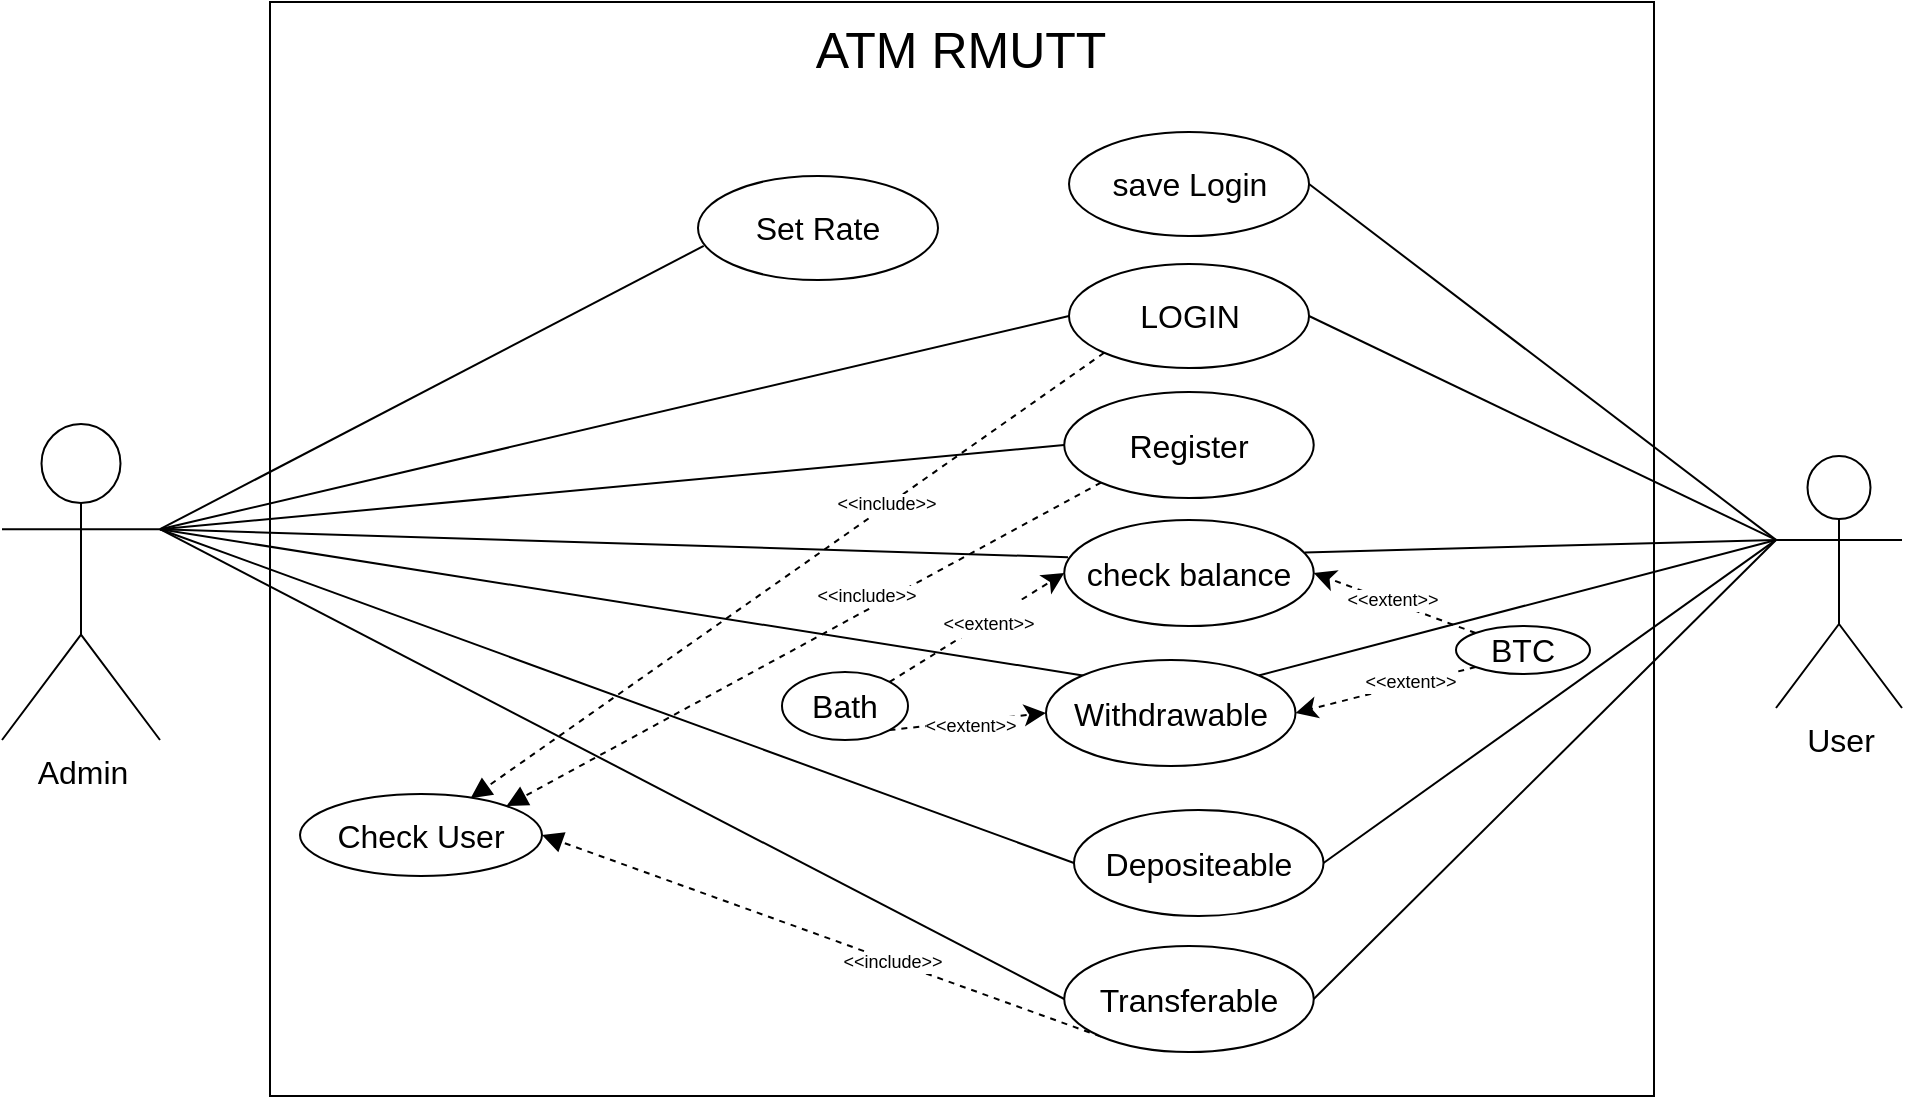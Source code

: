 <mxfile version="20.8.15" type="device" pages="3"><diagram id="hEDV-k29gNVOA4V6Q1fc" name="หน้า-1"><mxGraphModel dx="2035" dy="1065" grid="0" gridSize="10" guides="1" tooltips="1" connect="1" arrows="1" fold="1" page="0" pageScale="1" pageWidth="827" pageHeight="1169" math="0" shadow="0"><root><mxCell id="0"/><mxCell id="1" parent="0"/><mxCell id="8gFInvID097c9VwDSdp8-1" value="" style="rounded=0;whiteSpace=wrap;html=1;fontSize=16;" vertex="1" parent="1"><mxGeometry x="-282" y="-82" width="692" height="547" as="geometry"/></mxCell><mxCell id="8gFInvID097c9VwDSdp8-36" style="rounded=0;orthogonalLoop=1;jettySize=auto;html=1;exitX=1;exitY=0.333;exitDx=0;exitDy=0;exitPerimeter=0;entryX=0.024;entryY=0.672;entryDx=0;entryDy=0;fontSize=12;startSize=8;endSize=8;endArrow=none;endFill=0;entryPerimeter=0;" edge="1" parent="1" source="8gFInvID097c9VwDSdp8-4" target="8gFInvID097c9VwDSdp8-27"><mxGeometry relative="1" as="geometry"/></mxCell><mxCell id="8gFInvID097c9VwDSdp8-37" style="edgeStyle=none;curved=1;rounded=0;orthogonalLoop=1;jettySize=auto;html=1;exitX=1;exitY=0.333;exitDx=0;exitDy=0;exitPerimeter=0;entryX=0.015;entryY=0.351;entryDx=0;entryDy=0;entryPerimeter=0;fontSize=12;startSize=8;endSize=8;endArrow=none;endFill=0;" edge="1" parent="1" source="8gFInvID097c9VwDSdp8-4" target="8gFInvID097c9VwDSdp8-12"><mxGeometry relative="1" as="geometry"/></mxCell><mxCell id="8gFInvID097c9VwDSdp8-39" style="edgeStyle=none;rounded=0;orthogonalLoop=1;jettySize=auto;html=1;exitX=1;exitY=0.333;exitDx=0;exitDy=0;exitPerimeter=0;entryX=0;entryY=0;entryDx=0;entryDy=0;fontSize=12;endArrow=none;endFill=0;startSize=8;endSize=8;" edge="1" parent="1" source="8gFInvID097c9VwDSdp8-4" target="8gFInvID097c9VwDSdp8-11"><mxGeometry relative="1" as="geometry"/></mxCell><mxCell id="8gFInvID097c9VwDSdp8-40" style="edgeStyle=none;rounded=0;orthogonalLoop=1;jettySize=auto;html=1;exitX=1;exitY=0.333;exitDx=0;exitDy=0;exitPerimeter=0;entryX=0;entryY=0.5;entryDx=0;entryDy=0;fontSize=12;endArrow=none;endFill=0;startSize=8;endSize=8;" edge="1" parent="1" source="8gFInvID097c9VwDSdp8-4" target="8gFInvID097c9VwDSdp8-9"><mxGeometry relative="1" as="geometry"/></mxCell><mxCell id="8gFInvID097c9VwDSdp8-42" style="edgeStyle=none;rounded=0;orthogonalLoop=1;jettySize=auto;html=1;exitX=1;exitY=0.333;exitDx=0;exitDy=0;exitPerimeter=0;entryX=0;entryY=0.5;entryDx=0;entryDy=0;fontSize=12;endArrow=none;endFill=0;startSize=8;endSize=8;" edge="1" parent="1" source="8gFInvID097c9VwDSdp8-4" target="8gFInvID097c9VwDSdp8-10"><mxGeometry relative="1" as="geometry"/></mxCell><mxCell id="8gFInvID097c9VwDSdp8-54" style="edgeStyle=none;rounded=0;orthogonalLoop=1;jettySize=auto;html=1;exitX=1;exitY=0.333;exitDx=0;exitDy=0;exitPerimeter=0;entryX=0;entryY=0.5;entryDx=0;entryDy=0;fontSize=9;endArrow=none;endFill=0;startSize=8;endSize=8;" edge="1" parent="1" source="8gFInvID097c9VwDSdp8-4" target="8gFInvID097c9VwDSdp8-13"><mxGeometry relative="1" as="geometry"/></mxCell><mxCell id="8gFInvID097c9VwDSdp8-55" style="edgeStyle=none;rounded=0;orthogonalLoop=1;jettySize=auto;html=1;exitX=1;exitY=0.333;exitDx=0;exitDy=0;exitPerimeter=0;entryX=0;entryY=0.5;entryDx=0;entryDy=0;fontSize=9;endArrow=none;endFill=0;startSize=8;endSize=8;" edge="1" parent="1" source="8gFInvID097c9VwDSdp8-4" target="8gFInvID097c9VwDSdp8-6"><mxGeometry relative="1" as="geometry"/></mxCell><mxCell id="8gFInvID097c9VwDSdp8-4" value="Admin" style="shape=umlActor;verticalLabelPosition=bottom;verticalAlign=top;html=1;outlineConnect=0;fontSize=16;" vertex="1" parent="1"><mxGeometry x="-416" y="129" width="79" height="158" as="geometry"/></mxCell><mxCell id="8gFInvID097c9VwDSdp8-43" style="edgeStyle=none;rounded=0;orthogonalLoop=1;jettySize=auto;html=1;exitX=0;exitY=0.333;exitDx=0;exitDy=0;exitPerimeter=0;entryX=0.964;entryY=0.306;entryDx=0;entryDy=0;entryPerimeter=0;fontSize=12;endArrow=none;endFill=0;startSize=8;endSize=8;" edge="1" parent="1" source="8gFInvID097c9VwDSdp8-5" target="8gFInvID097c9VwDSdp8-12"><mxGeometry relative="1" as="geometry"/></mxCell><mxCell id="8gFInvID097c9VwDSdp8-44" style="edgeStyle=none;rounded=0;orthogonalLoop=1;jettySize=auto;html=1;exitX=0;exitY=0.333;exitDx=0;exitDy=0;exitPerimeter=0;entryX=1;entryY=0;entryDx=0;entryDy=0;fontSize=12;endArrow=none;endFill=0;startSize=8;endSize=8;" edge="1" parent="1" source="8gFInvID097c9VwDSdp8-5" target="8gFInvID097c9VwDSdp8-11"><mxGeometry relative="1" as="geometry"/></mxCell><mxCell id="8gFInvID097c9VwDSdp8-45" style="edgeStyle=none;rounded=0;orthogonalLoop=1;jettySize=auto;html=1;exitX=0;exitY=0.333;exitDx=0;exitDy=0;exitPerimeter=0;entryX=1;entryY=0.5;entryDx=0;entryDy=0;fontSize=12;endArrow=none;endFill=0;startSize=8;endSize=8;" edge="1" parent="1" source="8gFInvID097c9VwDSdp8-5" target="8gFInvID097c9VwDSdp8-9"><mxGeometry relative="1" as="geometry"/></mxCell><mxCell id="8gFInvID097c9VwDSdp8-46" style="edgeStyle=none;rounded=0;orthogonalLoop=1;jettySize=auto;html=1;exitX=0;exitY=0.333;exitDx=0;exitDy=0;exitPerimeter=0;entryX=1;entryY=0.5;entryDx=0;entryDy=0;fontSize=12;endArrow=none;endFill=0;startSize=8;endSize=8;" edge="1" parent="1" source="8gFInvID097c9VwDSdp8-5" target="8gFInvID097c9VwDSdp8-10"><mxGeometry relative="1" as="geometry"/></mxCell><mxCell id="8gFInvID097c9VwDSdp8-56" style="edgeStyle=none;rounded=0;orthogonalLoop=1;jettySize=auto;html=1;exitX=0;exitY=0.333;exitDx=0;exitDy=0;exitPerimeter=0;entryX=1;entryY=0.5;entryDx=0;entryDy=0;fontSize=9;endArrow=none;endFill=0;startSize=8;endSize=8;" edge="1" parent="1" source="8gFInvID097c9VwDSdp8-5" target="8gFInvID097c9VwDSdp8-6"><mxGeometry relative="1" as="geometry"/></mxCell><mxCell id="8gFInvID097c9VwDSdp8-57" style="edgeStyle=none;rounded=0;orthogonalLoop=1;jettySize=auto;html=1;exitX=0;exitY=0.333;exitDx=0;exitDy=0;exitPerimeter=0;entryX=1;entryY=0.5;entryDx=0;entryDy=0;fontSize=9;endArrow=none;endFill=0;startSize=8;endSize=8;" edge="1" parent="1" source="8gFInvID097c9VwDSdp8-5" target="8gFInvID097c9VwDSdp8-35"><mxGeometry relative="1" as="geometry"/></mxCell><mxCell id="8gFInvID097c9VwDSdp8-5" value="User" style="shape=umlActor;verticalLabelPosition=bottom;verticalAlign=top;html=1;outlineConnect=0;fontSize=16;" vertex="1" parent="1"><mxGeometry x="471" y="145" width="63" height="126" as="geometry"/></mxCell><mxCell id="8gFInvID097c9VwDSdp8-14" value="Bath" style="ellipse;whiteSpace=wrap;html=1;fontSize=16;" vertex="1" parent="1"><mxGeometry x="-26" y="253" width="63" height="34" as="geometry"/></mxCell><mxCell id="8gFInvID097c9VwDSdp8-31" style="edgeStyle=none;curved=1;rounded=0;orthogonalLoop=1;jettySize=auto;html=1;exitX=1;exitY=0;exitDx=0;exitDy=0;entryX=0;entryY=0.5;entryDx=0;entryDy=0;fontSize=12;startSize=8;endSize=8;dashed=1;" edge="1" parent="1" source="8gFInvID097c9VwDSdp8-14" target="8gFInvID097c9VwDSdp8-12"><mxGeometry relative="1" as="geometry"/></mxCell><mxCell id="8gFInvID097c9VwDSdp8-47" value="&lt;font style=&quot;font-size: 9px;&quot;&gt;&amp;lt;&amp;lt;extent&amp;gt;&amp;gt;&lt;/font&gt;" style="edgeLabel;html=1;align=center;verticalAlign=middle;resizable=0;points=[];fontSize=16;" vertex="1" connectable="0" parent="8gFInvID097c9VwDSdp8-31"><mxGeometry x="0.141" y="2" relative="1" as="geometry"><mxPoint as="offset"/></mxGeometry></mxCell><mxCell id="8gFInvID097c9VwDSdp8-32" style="edgeStyle=none;curved=1;rounded=0;orthogonalLoop=1;jettySize=auto;html=1;exitX=1;exitY=1;exitDx=0;exitDy=0;entryX=0;entryY=0.5;entryDx=0;entryDy=0;fontSize=12;startSize=8;endSize=8;dashed=1;" edge="1" parent="1" source="8gFInvID097c9VwDSdp8-14" target="8gFInvID097c9VwDSdp8-11"><mxGeometry relative="1" as="geometry"/></mxCell><mxCell id="8gFInvID097c9VwDSdp8-51" value="&amp;lt;&amp;lt;extent&amp;gt;&amp;gt;" style="edgeLabel;html=1;align=center;verticalAlign=middle;resizable=0;points=[];fontSize=9;" vertex="1" connectable="0" parent="8gFInvID097c9VwDSdp8-32"><mxGeometry x="0.009" y="-2" relative="1" as="geometry"><mxPoint as="offset"/></mxGeometry></mxCell><mxCell id="8gFInvID097c9VwDSdp8-2" value="&lt;font style=&quot;font-size: 25px;&quot;&gt;ATM RMUTT&lt;/font&gt;" style="text;html=1;strokeColor=none;fillColor=none;align=center;verticalAlign=middle;whiteSpace=wrap;rounded=0;fontSize=16;strokeWidth=7;" vertex="1" parent="1"><mxGeometry x="-282" y="-77.26" width="691" height="36.26" as="geometry"/></mxCell><mxCell id="8gFInvID097c9VwDSdp8-62" style="edgeStyle=none;rounded=0;orthogonalLoop=1;jettySize=auto;html=1;exitX=0;exitY=1;exitDx=0;exitDy=0;entryX=0.705;entryY=0.053;entryDx=0;entryDy=0;dashed=1;fontSize=9;endArrow=block;endFill=1;startSize=8;endSize=8;entryPerimeter=0;" edge="1" parent="1" source="8gFInvID097c9VwDSdp8-6" target="8gFInvID097c9VwDSdp8-59"><mxGeometry relative="1" as="geometry"/></mxCell><mxCell id="8gFInvID097c9VwDSdp8-64" value="&amp;lt;&amp;lt;include&amp;gt;&amp;gt;" style="edgeLabel;html=1;align=center;verticalAlign=middle;resizable=0;points=[];fontSize=9;" vertex="1" connectable="0" parent="8gFInvID097c9VwDSdp8-62"><mxGeometry x="-0.315" y="-1" relative="1" as="geometry"><mxPoint as="offset"/></mxGeometry></mxCell><mxCell id="8gFInvID097c9VwDSdp8-6" value="LOGIN" style="ellipse;whiteSpace=wrap;html=1;fontSize=16;" vertex="1" parent="1"><mxGeometry x="117.5" y="49" width="120" height="52" as="geometry"/></mxCell><mxCell id="8gFInvID097c9VwDSdp8-9" value="Depositeable" style="ellipse;whiteSpace=wrap;html=1;fontSize=16;" vertex="1" parent="1"><mxGeometry x="120" y="322" width="124.75" height="53" as="geometry"/></mxCell><mxCell id="8gFInvID097c9VwDSdp8-60" style="edgeStyle=none;rounded=0;orthogonalLoop=1;jettySize=auto;html=1;exitX=0;exitY=1;exitDx=0;exitDy=0;entryX=1;entryY=0.5;entryDx=0;entryDy=0;fontSize=9;endArrow=block;endFill=1;startSize=8;endSize=8;dashed=1;" edge="1" parent="1" source="8gFInvID097c9VwDSdp8-10" target="8gFInvID097c9VwDSdp8-59"><mxGeometry relative="1" as="geometry"/></mxCell><mxCell id="8gFInvID097c9VwDSdp8-61" value="&amp;lt;&amp;lt;include&amp;gt;&amp;gt;" style="edgeLabel;html=1;align=center;verticalAlign=middle;resizable=0;points=[];fontSize=9;" vertex="1" connectable="0" parent="8gFInvID097c9VwDSdp8-60"><mxGeometry x="-0.249" relative="1" as="geometry"><mxPoint as="offset"/></mxGeometry></mxCell><mxCell id="8gFInvID097c9VwDSdp8-10" value="Transferable" style="ellipse;whiteSpace=wrap;html=1;fontSize=16;" vertex="1" parent="1"><mxGeometry x="115.12" y="390" width="124.75" height="53" as="geometry"/></mxCell><mxCell id="8gFInvID097c9VwDSdp8-11" value="Withdrawable" style="ellipse;whiteSpace=wrap;html=1;fontSize=16;" vertex="1" parent="1"><mxGeometry x="106" y="247" width="124.75" height="53" as="geometry"/></mxCell><mxCell id="8gFInvID097c9VwDSdp8-12" value="check balance" style="ellipse;whiteSpace=wrap;html=1;fontSize=16;" vertex="1" parent="1"><mxGeometry x="115.12" y="177" width="124.75" height="53" as="geometry"/></mxCell><mxCell id="8gFInvID097c9VwDSdp8-63" style="edgeStyle=none;rounded=0;orthogonalLoop=1;jettySize=auto;html=1;exitX=0;exitY=1;exitDx=0;exitDy=0;entryX=1;entryY=0;entryDx=0;entryDy=0;dashed=1;fontSize=9;endArrow=block;endFill=1;startSize=8;endSize=8;" edge="1" parent="1" source="8gFInvID097c9VwDSdp8-13" target="8gFInvID097c9VwDSdp8-59"><mxGeometry relative="1" as="geometry"/></mxCell><mxCell id="8gFInvID097c9VwDSdp8-65" value="&amp;lt;&amp;lt;include&amp;gt;&amp;gt;" style="edgeLabel;html=1;align=center;verticalAlign=middle;resizable=0;points=[];fontSize=9;" vertex="1" connectable="0" parent="8gFInvID097c9VwDSdp8-63"><mxGeometry x="-0.298" y="4" relative="1" as="geometry"><mxPoint x="-15" y="-4" as="offset"/></mxGeometry></mxCell><mxCell id="8gFInvID097c9VwDSdp8-13" value="Register" style="ellipse;whiteSpace=wrap;html=1;fontSize=16;" vertex="1" parent="1"><mxGeometry x="115.12" y="113" width="124.75" height="53" as="geometry"/></mxCell><mxCell id="8gFInvID097c9VwDSdp8-33" style="edgeStyle=none;curved=1;rounded=0;orthogonalLoop=1;jettySize=auto;html=1;exitX=0;exitY=0;exitDx=0;exitDy=0;entryX=1;entryY=0.5;entryDx=0;entryDy=0;fontSize=12;startSize=8;endSize=8;dashed=1;" edge="1" parent="1" source="8gFInvID097c9VwDSdp8-25" target="8gFInvID097c9VwDSdp8-12"><mxGeometry relative="1" as="geometry"/></mxCell><mxCell id="8gFInvID097c9VwDSdp8-48" value="&amp;lt;&amp;lt;extent&amp;gt;&amp;gt;" style="edgeLabel;html=1;align=center;verticalAlign=middle;resizable=0;points=[];fontSize=9;" vertex="1" connectable="0" parent="8gFInvID097c9VwDSdp8-33"><mxGeometry x="0.049" y="-1" relative="1" as="geometry"><mxPoint as="offset"/></mxGeometry></mxCell><mxCell id="8gFInvID097c9VwDSdp8-34" style="edgeStyle=none;curved=1;rounded=0;orthogonalLoop=1;jettySize=auto;html=1;exitX=0;exitY=1;exitDx=0;exitDy=0;entryX=1;entryY=0.5;entryDx=0;entryDy=0;fontSize=12;startSize=8;endSize=8;dashed=1;" edge="1" parent="1" source="8gFInvID097c9VwDSdp8-25" target="8gFInvID097c9VwDSdp8-11"><mxGeometry relative="1" as="geometry"/></mxCell><mxCell id="8gFInvID097c9VwDSdp8-52" value="&amp;lt;&amp;lt;extent&amp;gt;&amp;gt;" style="edgeLabel;html=1;align=center;verticalAlign=middle;resizable=0;points=[];fontSize=9;" vertex="1" connectable="0" parent="8gFInvID097c9VwDSdp8-34"><mxGeometry x="-0.28" y="-1" relative="1" as="geometry"><mxPoint as="offset"/></mxGeometry></mxCell><mxCell id="8gFInvID097c9VwDSdp8-25" value="BTC" style="ellipse;whiteSpace=wrap;html=1;fontSize=16;" vertex="1" parent="1"><mxGeometry x="311" y="230" width="67" height="24" as="geometry"/></mxCell><mxCell id="8gFInvID097c9VwDSdp8-27" value="Set Rate" style="ellipse;whiteSpace=wrap;html=1;fontSize=16;" vertex="1" parent="1"><mxGeometry x="-68" y="5" width="120" height="52" as="geometry"/></mxCell><mxCell id="8gFInvID097c9VwDSdp8-35" value="save Login" style="ellipse;whiteSpace=wrap;html=1;fontSize=16;" vertex="1" parent="1"><mxGeometry x="117.51" y="-17" width="120" height="52" as="geometry"/></mxCell><mxCell id="8gFInvID097c9VwDSdp8-59" value="Check User" style="ellipse;whiteSpace=wrap;html=1;fontSize=16;" vertex="1" parent="1"><mxGeometry x="-267" y="314" width="121" height="41" as="geometry"/></mxCell></root></mxGraphModel></diagram><diagram id="jN07TR0q3nEiLMh-C-UL" name="หน้า-2"><mxGraphModel dx="1635" dy="1065" grid="0" gridSize="10" guides="1" tooltips="1" connect="1" arrows="1" fold="1" page="0" pageScale="1" pageWidth="827" pageHeight="1169" math="0" shadow="0"><root><mxCell id="0"/><mxCell id="1" parent="0"/><mxCell id="Fvl3HB2hAZubl-cA4tim-59" style="edgeStyle=none;rounded=0;orthogonalLoop=1;jettySize=auto;html=1;exitX=1;exitY=0.25;exitDx=0;exitDy=0;entryX=0.024;entryY=-0.071;entryDx=0;entryDy=0;entryPerimeter=0;dashed=1;fontSize=14;fontColor=#000000;endArrow=block;endFill=0;startSize=8;endSize=8;" edge="1" parent="1" source="Fvl3HB2hAZubl-cA4tim-11" target="Fvl3HB2hAZubl-cA4tim-50"><mxGeometry relative="1" as="geometry"/></mxCell><mxCell id="Fvl3HB2hAZubl-cA4tim-60" value="use" style="edgeLabel;html=1;align=center;verticalAlign=middle;resizable=0;points=[];fontSize=14;fontColor=#000000;" vertex="1" connectable="0" parent="Fvl3HB2hAZubl-cA4tim-59"><mxGeometry x="-0.138" y="4" relative="1" as="geometry"><mxPoint as="offset"/></mxGeometry></mxCell><mxCell id="Fvl3HB2hAZubl-cA4tim-61" value="1" style="edgeLabel;html=1;align=center;verticalAlign=middle;resizable=0;points=[];fontSize=14;fontColor=#000000;" vertex="1" connectable="0" parent="Fvl3HB2hAZubl-cA4tim-59"><mxGeometry x="0.695" y="2" relative="1" as="geometry"><mxPoint as="offset"/></mxGeometry></mxCell><mxCell id="Fvl3HB2hAZubl-cA4tim-62" value="1" style="edgeLabel;html=1;align=center;verticalAlign=middle;resizable=0;points=[];fontSize=14;fontColor=#000000;" vertex="1" connectable="0" parent="Fvl3HB2hAZubl-cA4tim-59"><mxGeometry x="-0.847" y="-3" relative="1" as="geometry"><mxPoint x="-3" y="-5" as="offset"/></mxGeometry></mxCell><mxCell id="Fvl3HB2hAZubl-cA4tim-11" value="Person" style="swimlane;fontStyle=0;childLayout=stackLayout;horizontal=1;startSize=26;horizontalStack=0;resizeParent=1;resizeParentMax=0;resizeLast=0;collapsible=1;marginBottom=0;align=center;fontSize=16;strokeWidth=1;" vertex="1" parent="1"><mxGeometry x="-89" y="-206" width="160" height="197" as="geometry"/></mxCell><mxCell id="Fvl3HB2hAZubl-cA4tim-26" value="-idPerson: str&lt;br&gt;-fullname: str&lt;br&gt;-gender: str" style="text;html=1;align=left;verticalAlign=middle;resizable=0;points=[];autosize=1;strokeColor=none;fillColor=none;fontSize=14;" vertex="1" parent="Fvl3HB2hAZubl-cA4tim-11"><mxGeometry y="26" width="160" height="62" as="geometry"/></mxCell><mxCell id="Fvl3HB2hAZubl-cA4tim-32" value="+getIdPerson(): str&lt;br&gt;+getFullname(): str&lt;br&gt;+getGender(): str&lt;br&gt;+setIdPerson(str)&lt;br&gt;+setFullname(str)&lt;br&gt;+setGender(str)" style="rounded=0;whiteSpace=wrap;html=1;labelBackgroundColor=none;strokeWidth=1;fontSize=14;fontColor=#000000;align=left;" vertex="1" parent="Fvl3HB2hAZubl-cA4tim-11"><mxGeometry y="88" width="160" height="109" as="geometry"/></mxCell><mxCell id="Fvl3HB2hAZubl-cA4tim-36" style="edgeStyle=none;rounded=0;orthogonalLoop=1;jettySize=auto;html=1;exitX=0.5;exitY=0;exitDx=0;exitDy=0;entryX=0.5;entryY=1;entryDx=0;entryDy=0;dashed=1;fontSize=14;fontColor=#000000;endArrow=block;endFill=0;startSize=8;endSize=8;" edge="1" parent="1" source="Fvl3HB2hAZubl-cA4tim-33" target="Fvl3HB2hAZubl-cA4tim-11"><mxGeometry relative="1" as="geometry"/></mxCell><mxCell id="Fvl3HB2hAZubl-cA4tim-37" value="Extends" style="edgeLabel;html=1;align=center;verticalAlign=middle;resizable=0;points=[];fontSize=14;fontColor=#000000;" vertex="1" connectable="0" parent="Fvl3HB2hAZubl-cA4tim-36"><mxGeometry x="-0.134" y="-2" relative="1" as="geometry"><mxPoint as="offset"/></mxGeometry></mxCell><mxCell id="Fvl3HB2hAZubl-cA4tim-33" value="Manager" style="swimlane;fontStyle=0;childLayout=stackLayout;horizontal=1;startSize=26;horizontalStack=0;resizeParent=1;resizeParentMax=0;resizeLast=0;collapsible=1;marginBottom=0;align=center;fontSize=16;strokeWidth=1;" vertex="1" parent="1"><mxGeometry x="-246" y="72" width="160" height="171" as="geometry"/></mxCell><mxCell id="Fvl3HB2hAZubl-cA4tim-34" value="-dataLogin: Array&lt;br&gt;-password: str" style="text;html=1;align=left;verticalAlign=middle;resizable=0;points=[];autosize=1;strokeColor=none;fillColor=none;fontSize=14;" vertex="1" parent="Fvl3HB2hAZubl-cA4tim-33"><mxGeometry y="26" width="160" height="46" as="geometry"/></mxCell><mxCell id="Fvl3HB2hAZubl-cA4tim-35" value="+Manager(str , str)&lt;br&gt;+getDataLogin(): Array&lt;br&gt;+getPassword(): str&lt;br&gt;+setDataLogin()&lt;br&gt;+setPassword(str)" style="rounded=0;whiteSpace=wrap;html=1;labelBackgroundColor=none;strokeWidth=1;fontSize=14;fontColor=#000000;align=left;" vertex="1" parent="Fvl3HB2hAZubl-cA4tim-33"><mxGeometry y="72" width="160" height="99" as="geometry"/></mxCell><mxCell id="Fvl3HB2hAZubl-cA4tim-41" style="edgeStyle=none;rounded=0;orthogonalLoop=1;jettySize=auto;html=1;exitX=0.5;exitY=0;exitDx=0;exitDy=0;entryX=0.5;entryY=1;entryDx=0;entryDy=0;dashed=1;fontSize=14;fontColor=#000000;endArrow=block;endFill=0;startSize=8;endSize=8;" edge="1" parent="1" source="Fvl3HB2hAZubl-cA4tim-38" target="Fvl3HB2hAZubl-cA4tim-11"><mxGeometry relative="1" as="geometry"/></mxCell><mxCell id="Fvl3HB2hAZubl-cA4tim-54" value="Extends" style="edgeLabel;html=1;align=center;verticalAlign=middle;resizable=0;points=[];fontSize=14;fontColor=#000000;" vertex="1" connectable="0" parent="Fvl3HB2hAZubl-cA4tim-41"><mxGeometry x="-0.213" y="-1" relative="1" as="geometry"><mxPoint as="offset"/></mxGeometry></mxCell><mxCell id="Fvl3HB2hAZubl-cA4tim-38" value="Account" style="swimlane;fontStyle=0;childLayout=stackLayout;horizontal=1;startSize=26;horizontalStack=0;resizeParent=1;resizeParentMax=0;resizeLast=0;collapsible=1;marginBottom=0;align=center;fontSize=16;strokeWidth=1;" vertex="1" parent="1"><mxGeometry x="38" y="72" width="171" height="231" as="geometry"/></mxCell><mxCell id="Fvl3HB2hAZubl-cA4tim-39" value="-dataLogin: Array&lt;br&gt;-password: str&lt;br&gt;-balance: float" style="text;html=1;align=left;verticalAlign=middle;resizable=0;points=[];autosize=1;strokeColor=none;fillColor=none;fontSize=14;" vertex="1" parent="Fvl3HB2hAZubl-cA4tim-38"><mxGeometry y="26" width="171" height="62" as="geometry"/></mxCell><mxCell id="Fvl3HB2hAZubl-cA4tim-40" value="+Account(str, str, str, float)&lt;br&gt;+getDataLogin(): Array&lt;br&gt;+getPassword(): str&lt;br&gt;+getBalance(): float&lt;br&gt;+setDataLogin()&lt;br&gt;+setPassword(str)&lt;br&gt;+dopositeBalance(float)&lt;br&gt;+WithdraBalance(float)" style="rounded=0;whiteSpace=wrap;html=1;labelBackgroundColor=none;strokeWidth=1;fontSize=14;fontColor=#000000;align=left;" vertex="1" parent="Fvl3HB2hAZubl-cA4tim-38"><mxGeometry y="88" width="171" height="143" as="geometry"/></mxCell><mxCell id="Fvl3HB2hAZubl-cA4tim-42" value="ATMAction" style="swimlane;fontStyle=0;childLayout=stackLayout;horizontal=1;startSize=26;horizontalStack=0;resizeParent=1;resizeParentMax=0;resizeLast=0;collapsible=1;marginBottom=0;align=center;fontSize=16;strokeWidth=1;" vertex="1" parent="1"><mxGeometry x="253" y="-352" width="205" height="105" as="geometry"/></mxCell><mxCell id="Fvl3HB2hAZubl-cA4tim-43" value="+Checkable(Account, float)&lt;br&gt;+Withdrawable(Account, float)&lt;br&gt;+Depositeable(Account)&lt;br&gt;+Transferable(Account, Array)" style="text;html=1;align=left;verticalAlign=middle;resizable=0;points=[];autosize=1;strokeColor=none;fillColor=none;fontSize=14;" vertex="1" parent="Fvl3HB2hAZubl-cA4tim-42"><mxGeometry y="26" width="205" height="79" as="geometry"/></mxCell><mxCell id="Fvl3HB2hAZubl-cA4tim-47" value="function" style="swimlane;fontStyle=0;childLayout=stackLayout;horizontal=1;startSize=26;horizontalStack=0;resizeParent=1;resizeParentMax=0;resizeLast=0;collapsible=1;marginBottom=0;align=center;fontSize=16;strokeWidth=1;" vertex="1" parent="1"><mxGeometry x="275.5" y="46" width="205" height="88" as="geometry"/></mxCell><mxCell id="Fvl3HB2hAZubl-cA4tim-48" value="+textFieldString(str): str&lt;br&gt;+textFieldNumber(str): str&lt;br&gt;+typeCurrency(): float" style="text;html=1;align=left;verticalAlign=middle;resizable=0;points=[];autosize=1;strokeColor=none;fillColor=none;fontSize=14;" vertex="1" parent="Fvl3HB2hAZubl-cA4tim-47"><mxGeometry y="26" width="205" height="62" as="geometry"/></mxCell><mxCell id="Fvl3HB2hAZubl-cA4tim-52" style="edgeStyle=none;rounded=0;orthogonalLoop=1;jettySize=auto;html=1;exitX=0.5;exitY=0;exitDx=0;exitDy=0;entryX=0.506;entryY=1.016;entryDx=0;entryDy=0;entryPerimeter=0;dashed=1;fontSize=14;fontColor=#000000;endArrow=block;endFill=0;startSize=8;endSize=8;" edge="1" parent="1" source="Fvl3HB2hAZubl-cA4tim-49" target="Fvl3HB2hAZubl-cA4tim-43"><mxGeometry relative="1" as="geometry"/></mxCell><mxCell id="Fvl3HB2hAZubl-cA4tim-53" value="implements" style="edgeLabel;html=1;align=center;verticalAlign=middle;resizable=0;points=[];fontSize=14;fontColor=#000000;" vertex="1" connectable="0" parent="Fvl3HB2hAZubl-cA4tim-52"><mxGeometry x="-0.371" y="-4" relative="1" as="geometry"><mxPoint x="-4" y="-20" as="offset"/></mxGeometry></mxCell><mxCell id="Fvl3HB2hAZubl-cA4tim-63" style="edgeStyle=none;rounded=0;orthogonalLoop=1;jettySize=auto;html=1;exitX=0.5;exitY=1;exitDx=0;exitDy=0;entryX=0.395;entryY=-0.006;entryDx=0;entryDy=0;entryPerimeter=0;dashed=1;fontSize=14;fontColor=#000000;endArrow=block;endFill=0;startSize=8;endSize=8;" edge="1" parent="1" source="Fvl3HB2hAZubl-cA4tim-49" target="Fvl3HB2hAZubl-cA4tim-47"><mxGeometry relative="1" as="geometry"/></mxCell><mxCell id="Fvl3HB2hAZubl-cA4tim-64" value="use" style="edgeLabel;html=1;align=center;verticalAlign=middle;resizable=0;points=[];fontSize=14;fontColor=#000000;" vertex="1" connectable="0" parent="Fvl3HB2hAZubl-cA4tim-63"><mxGeometry x="-0.28" relative="1" as="geometry"><mxPoint y="14" as="offset"/></mxGeometry></mxCell><mxCell id="Fvl3HB2hAZubl-cA4tim-65" value="1" style="edgeLabel;html=1;align=center;verticalAlign=middle;resizable=0;points=[];fontSize=14;fontColor=#000000;" vertex="1" connectable="0" parent="Fvl3HB2hAZubl-cA4tim-63"><mxGeometry x="-0.756" relative="1" as="geometry"><mxPoint x="-8" as="offset"/></mxGeometry></mxCell><mxCell id="Fvl3HB2hAZubl-cA4tim-66" value="*" style="edgeLabel;html=1;align=center;verticalAlign=middle;resizable=0;points=[];fontSize=14;fontColor=#000000;" vertex="1" connectable="0" parent="Fvl3HB2hAZubl-cA4tim-63"><mxGeometry x="0.581" relative="1" as="geometry"><mxPoint x="6" y="3" as="offset"/></mxGeometry></mxCell><mxCell id="Fvl3HB2hAZubl-cA4tim-49" value="ATM" style="swimlane;fontStyle=0;childLayout=stackLayout;horizontal=1;startSize=26;horizontalStack=0;resizeParent=1;resizeParentMax=0;resizeLast=0;collapsible=1;marginBottom=0;align=center;fontSize=16;strokeWidth=1;" vertex="1" parent="1"><mxGeometry x="275.5" y="-138" width="160" height="55" as="geometry"/></mxCell><mxCell id="Fvl3HB2hAZubl-cA4tim-50" value="main()" style="text;html=1;align=left;verticalAlign=middle;resizable=0;points=[];autosize=1;strokeColor=none;fillColor=none;fontSize=14;" vertex="1" parent="Fvl3HB2hAZubl-cA4tim-49"><mxGeometry y="26" width="160" height="29" as="geometry"/></mxCell></root></mxGraphModel></diagram><diagram id="XckBVrMY-ObCXV-bxaAI" name="หน้า-3"><mxGraphModel dx="1900" dy="1207" grid="0" gridSize="10" guides="1" tooltips="1" connect="1" arrows="1" fold="1" page="0" pageScale="1" pageWidth="827" pageHeight="1169" math="0" shadow="0"><root><mxCell id="0"/><mxCell id="1" parent="0"/><mxCell id="yh1PZMTPvnTpJP2_SjNP-121" value="" style="html=1;points=[];perimeter=orthogonalPerimeter;labelBackgroundColor=none;strokeWidth=1;fontSize=12;fontColor=#000000;fillColor=none;" vertex="1" parent="1"><mxGeometry x="176" y="1755" width="10" height="1281" as="geometry"/></mxCell><mxCell id="yh1PZMTPvnTpJP2_SjNP-189" value="" style="group" vertex="1" connectable="0" parent="1"><mxGeometry x="126" y="2518" width="522" height="407" as="geometry"/></mxCell><mxCell id="yh1PZMTPvnTpJP2_SjNP-186" value="alt" style="shape=umlFrame;whiteSpace=wrap;html=1;labelBackgroundColor=none;strokeWidth=1;fontSize=12;fontColor=#000000;fillColor=none;width=40;height=27;" vertex="1" parent="yh1PZMTPvnTpJP2_SjNP-189"><mxGeometry width="522" height="402" as="geometry"/></mxCell><mxCell id="yh1PZMTPvnTpJP2_SjNP-188" value="" style="group" vertex="1" connectable="0" parent="yh1PZMTPvnTpJP2_SjNP-189"><mxGeometry y="5" width="522" height="402" as="geometry"/></mxCell><mxCell id="yh1PZMTPvnTpJP2_SjNP-185" value="" style="html=1;verticalAlign=bottom;endArrow=none;dashed=1;endSize=8;rounded=0;fontSize=12;fontColor=#000000;endFill=0;" edge="1" parent="yh1PZMTPvnTpJP2_SjNP-188"><mxGeometry relative="1" as="geometry"><mxPoint x="522" y="142" as="sourcePoint"/><mxPoint x="1.065" y="141" as="targetPoint"/></mxGeometry></mxCell><mxCell id="yh1PZMTPvnTpJP2_SjNP-187" value="" style="html=1;verticalAlign=bottom;endArrow=none;dashed=1;endSize=8;rounded=0;fontSize=12;fontColor=#000000;endFill=0;" edge="1" parent="yh1PZMTPvnTpJP2_SjNP-188"><mxGeometry relative="1" as="geometry"><mxPoint x="521.645" y="275" as="sourcePoint"/><mxPoint x="0.71" y="274" as="targetPoint"/></mxGeometry></mxCell><mxCell id="yh1PZMTPvnTpJP2_SjNP-190" value="&lt;font style=&quot;font-size: 12px;&quot;&gt;[ประเภทข้อมูลไม่ใช่ตัวเลข]&lt;/font&gt;" style="text;html=1;align=center;verticalAlign=middle;resizable=0;points=[];autosize=1;strokeColor=none;fillColor=none;fontSize=16;fontColor=#000000;" vertex="1" parent="yh1PZMTPvnTpJP2_SjNP-189"><mxGeometry x="57" y="293.0" width="150" height="31" as="geometry"/></mxCell><mxCell id="yh1PZMTPvnTpJP2_SjNP-191" value="" style="rounded=0;whiteSpace=wrap;html=1;labelBackgroundColor=none;strokeWidth=1;fontSize=14;fontColor=#000000;" vertex="1" parent="yh1PZMTPvnTpJP2_SjNP-189"><mxGeometry x="57" y="364.9" width="12" height="22.5" as="geometry"/></mxCell><mxCell id="yh1PZMTPvnTpJP2_SjNP-192" value="" style="endArrow=block;endFill=1;endSize=12;html=1;fontSize=14;fontColor=#000000;rounded=0;edgeStyle=orthogonalEdgeStyle;entryX=1;entryY=0;entryDx=0;entryDy=0;" edge="1" parent="yh1PZMTPvnTpJP2_SjNP-189" target="yh1PZMTPvnTpJP2_SjNP-191"><mxGeometry width="160" relative="1" as="geometry"><mxPoint x="61" y="334.03" as="sourcePoint"/><mxPoint x="61" y="384.35" as="targetPoint"/><Array as="points"><mxPoint x="102" y="333.9"/><mxPoint x="102" y="364.9"/></Array></mxGeometry></mxCell><mxCell id="yh1PZMTPvnTpJP2_SjNP-193" value="12: แจ้งเตือนข้อความให้ทำการกรอกเป็นตัวเลข" style="edgeLabel;html=1;align=center;verticalAlign=middle;resizable=0;points=[];fontSize=14;fontColor=#000000;" vertex="1" connectable="0" parent="yh1PZMTPvnTpJP2_SjNP-192"><mxGeometry x="0.163" y="2" relative="1" as="geometry"><mxPoint x="136" y="-7" as="offset"/></mxGeometry></mxCell><mxCell id="yh1PZMTPvnTpJP2_SjNP-154" value="" style="group" vertex="1" connectable="0" parent="1"><mxGeometry x="126" y="2142" width="367.75" height="281" as="geometry"/></mxCell><mxCell id="yh1PZMTPvnTpJP2_SjNP-156" value="alt" style="shape=umlFrame;whiteSpace=wrap;html=1;labelBackgroundColor=none;strokeWidth=1;fontSize=12;fontColor=#000000;fillColor=none;width=40;height=27;" vertex="1" parent="yh1PZMTPvnTpJP2_SjNP-154"><mxGeometry width="367.5" height="281" as="geometry"/></mxCell><mxCell id="yh1PZMTPvnTpJP2_SjNP-155" value="" style="html=1;verticalAlign=bottom;endArrow=none;dashed=1;endSize=8;rounded=0;fontSize=12;fontColor=#000000;endFill=0;" edge="1" parent="yh1PZMTPvnTpJP2_SjNP-154"><mxGeometry relative="1" as="geometry"><mxPoint x="367.75" y="143" as="sourcePoint"/><mxPoint x="0.75" y="142" as="targetPoint"/></mxGeometry></mxCell><mxCell id="yh1PZMTPvnTpJP2_SjNP-2" value="Admin" style="shape=umlActor;verticalLabelPosition=bottom;verticalAlign=top;html=1;outlineConnect=0;labelBackgroundColor=none;strokeWidth=1;fontSize=14;fontColor=#000000;" vertex="1" parent="1"><mxGeometry x="-111" y="-19" width="30" height="60" as="geometry"/></mxCell><mxCell id="yh1PZMTPvnTpJP2_SjNP-3" value="การกำหนด Rate" style="rounded=0;whiteSpace=wrap;html=1;labelBackgroundColor=none;strokeWidth=1;fontSize=14;fontColor=#000000;" vertex="1" parent="1"><mxGeometry x="131" y="-14" width="100" height="50" as="geometry"/></mxCell><mxCell id="yh1PZMTPvnTpJP2_SjNP-5" value="" style="endArrow=none;dashed=1;html=1;rounded=0;fontSize=14;fontColor=#000000;startSize=8;endSize=8;entryX=0.5;entryY=1;entryDx=0;entryDy=0;exitX=0.5;exitY=0;exitDx=0;exitDy=0;" edge="1" parent="1" source="yh1PZMTPvnTpJP2_SjNP-6" target="yh1PZMTPvnTpJP2_SjNP-3"><mxGeometry width="50" height="50" relative="1" as="geometry"><mxPoint x="185" y="238" as="sourcePoint"/><mxPoint x="179" y="36" as="targetPoint"/></mxGeometry></mxCell><mxCell id="yh1PZMTPvnTpJP2_SjNP-20" style="edgeStyle=none;rounded=0;orthogonalLoop=1;jettySize=auto;html=1;exitX=0.917;exitY=0.842;exitDx=0;exitDy=0;fontSize=14;fontColor=#000000;endArrow=block;endFill=1;startSize=8;endSize=8;exitPerimeter=0;entryX=-0.188;entryY=0.848;entryDx=0;entryDy=0;entryPerimeter=0;" edge="1" parent="1"><mxGeometry relative="1" as="geometry"><mxPoint x="187.004" y="290.002" as="sourcePoint"/><mxPoint x="514.197" y="290.9" as="targetPoint"/></mxGeometry></mxCell><mxCell id="yh1PZMTPvnTpJP2_SjNP-23" value="4 [ชนิดข้อมูลถูกต้อง] : Rate(จำนวนเงิน)" style="edgeLabel;html=1;align=center;verticalAlign=middle;resizable=0;points=[];fontSize=14;fontColor=#000000;" vertex="1" connectable="0" parent="yh1PZMTPvnTpJP2_SjNP-20"><mxGeometry x="0.154" y="-2" relative="1" as="geometry"><mxPoint x="-30" y="-4" as="offset"/></mxGeometry></mxCell><mxCell id="yh1PZMTPvnTpJP2_SjNP-6" value="" style="rounded=0;whiteSpace=wrap;html=1;labelBackgroundColor=none;strokeWidth=1;fontSize=14;fontColor=#000000;" vertex="1" parent="1"><mxGeometry x="175" y="59" width="12" height="291" as="geometry"/></mxCell><mxCell id="yh1PZMTPvnTpJP2_SjNP-8" value="" style="endArrow=block;endFill=1;endSize=12;html=1;rounded=0;fontSize=14;fontColor=#000000;entryX=0;entryY=0.137;entryDx=0;entryDy=0;entryPerimeter=0;" edge="1" parent="1" target="yh1PZMTPvnTpJP2_SjNP-6"><mxGeometry width="160" relative="1" as="geometry"><mxPoint x="-96" y="99" as="sourcePoint"/><mxPoint x="-123" y="99" as="targetPoint"/></mxGeometry></mxCell><mxCell id="yh1PZMTPvnTpJP2_SjNP-9" value="1: กดปุ่ม Enter" style="edgeLabel;html=1;align=center;verticalAlign=middle;resizable=0;points=[];fontSize=14;fontColor=#000000;" vertex="1" connectable="0" parent="yh1PZMTPvnTpJP2_SjNP-8"><mxGeometry x="0.163" y="2" relative="1" as="geometry"><mxPoint x="-21" y="1" as="offset"/></mxGeometry></mxCell><mxCell id="yh1PZMTPvnTpJP2_SjNP-10" value="" style="endArrow=block;endFill=1;endSize=12;html=1;fontSize=14;fontColor=#000000;rounded=0;edgeStyle=orthogonalEdgeStyle;entryX=1;entryY=0;entryDx=0;entryDy=0;" edge="1" parent="1" target="yh1PZMTPvnTpJP2_SjNP-21"><mxGeometry width="160" relative="1" as="geometry"><mxPoint x="187" y="99.43" as="sourcePoint"/><mxPoint x="204" y="150" as="targetPoint"/><Array as="points"><mxPoint x="237" y="99"/><mxPoint x="237" y="130"/></Array></mxGeometry></mxCell><mxCell id="yh1PZMTPvnTpJP2_SjNP-11" value="2: ตรวจสอบชนิด&lt;br&gt;การกรอกข้อมูล" style="edgeLabel;html=1;align=center;verticalAlign=middle;resizable=0;points=[];fontSize=14;fontColor=#000000;" vertex="1" connectable="0" parent="yh1PZMTPvnTpJP2_SjNP-10"><mxGeometry x="0.163" y="2" relative="1" as="geometry"><mxPoint x="16" y="-24" as="offset"/></mxGeometry></mxCell><mxCell id="yh1PZMTPvnTpJP2_SjNP-12" value="alt ชนิดข้อมูลไม่ถูกต้อง" style="shape=umlFrame;whiteSpace=wrap;html=1;labelBackgroundColor=none;strokeWidth=1;fontSize=14;fontColor=#000000;width=157;height=28;" vertex="1" parent="1"><mxGeometry x="149" y="168" width="314" height="102" as="geometry"/></mxCell><mxCell id="yh1PZMTPvnTpJP2_SjNP-13" value="" style="rounded=0;whiteSpace=wrap;html=1;labelBackgroundColor=none;strokeWidth=1;fontSize=14;fontColor=#000000;" vertex="1" parent="1"><mxGeometry x="183" y="238" width="12" height="22.5" as="geometry"/></mxCell><mxCell id="yh1PZMTPvnTpJP2_SjNP-14" value="" style="endArrow=block;endFill=1;endSize=12;html=1;fontSize=14;fontColor=#000000;rounded=0;edgeStyle=orthogonalEdgeStyle;entryX=1;entryY=0;entryDx=0;entryDy=0;" edge="1" parent="1" target="yh1PZMTPvnTpJP2_SjNP-13"><mxGeometry width="160" relative="1" as="geometry"><mxPoint x="187" y="207.13" as="sourcePoint"/><mxPoint x="187" y="257.45" as="targetPoint"/><Array as="points"><mxPoint x="228" y="207"/><mxPoint x="228" y="238"/></Array></mxGeometry></mxCell><mxCell id="yh1PZMTPvnTpJP2_SjNP-15" value="3: แจ้งเตือนว่ากรอกข้อมูลไม่ถูกต้อง" style="edgeLabel;html=1;align=center;verticalAlign=middle;resizable=0;points=[];fontSize=14;fontColor=#000000;" vertex="1" connectable="0" parent="yh1PZMTPvnTpJP2_SjNP-14"><mxGeometry x="0.163" y="2" relative="1" as="geometry"><mxPoint x="104" y="-5" as="offset"/></mxGeometry></mxCell><mxCell id="yh1PZMTPvnTpJP2_SjNP-16" value="DBMS" style="rounded=0;whiteSpace=wrap;html=1;labelBackgroundColor=none;strokeWidth=1;fontSize=14;fontColor=#000000;" vertex="1" parent="1"><mxGeometry x="470" y="-14" width="100" height="50" as="geometry"/></mxCell><mxCell id="yh1PZMTPvnTpJP2_SjNP-17" value="" style="endArrow=none;dashed=1;html=1;rounded=0;fontSize=14;fontColor=#000000;startSize=8;endSize=8;entryX=0.5;entryY=1;entryDx=0;entryDy=0;exitX=0.5;exitY=0;exitDx=0;exitDy=0;" edge="1" parent="1" source="yh1PZMTPvnTpJP2_SjNP-18" target="yh1PZMTPvnTpJP2_SjNP-16"><mxGeometry width="50" height="50" relative="1" as="geometry"><mxPoint x="524" y="238" as="sourcePoint"/><mxPoint x="518" y="36" as="targetPoint"/></mxGeometry></mxCell><mxCell id="yh1PZMTPvnTpJP2_SjNP-18" value="" style="rounded=0;whiteSpace=wrap;html=1;labelBackgroundColor=none;strokeWidth=1;fontSize=14;fontColor=#000000;" vertex="1" parent="1"><mxGeometry x="515" y="59" width="9.59" height="290" as="geometry"/></mxCell><mxCell id="yh1PZMTPvnTpJP2_SjNP-21" value="" style="rounded=0;whiteSpace=wrap;html=1;labelBackgroundColor=none;strokeWidth=1;fontSize=14;fontColor=#000000;" vertex="1" parent="1"><mxGeometry x="183" y="129" width="12" height="22.5" as="geometry"/></mxCell><mxCell id="yh1PZMTPvnTpJP2_SjNP-25" value="" style="endArrow=none;dashed=1;html=1;rounded=0;fontSize=14;fontColor=#000000;startSize=8;endSize=8;entryX=0.5;entryY=1;entryDx=0;entryDy=0;startArrow=none;" edge="1" parent="1" source="yh1PZMTPvnTpJP2_SjNP-52"><mxGeometry width="50" height="50" relative="1" as="geometry"><mxPoint x="-97" y="403" as="sourcePoint"/><mxPoint x="-96.29" y="63" as="targetPoint"/></mxGeometry></mxCell><mxCell id="yh1PZMTPvnTpJP2_SjNP-27" value="" style="endArrow=open;html=1;rounded=0;fontSize=14;fontColor=#000000;startSize=8;endSize=8;endFill=0;edgeStyle=orthogonalEdgeStyle;entryX=1;entryY=0;entryDx=0;entryDy=0;" edge="1" parent="1" target="yh1PZMTPvnTpJP2_SjNP-97"><mxGeometry width="50" height="50" relative="1" as="geometry"><mxPoint x="187" y="305" as="sourcePoint"/><mxPoint x="207" y="335" as="targetPoint"/><Array as="points"><mxPoint x="251" y="305"/><mxPoint x="251" y="322"/></Array></mxGeometry></mxCell><mxCell id="yh1PZMTPvnTpJP2_SjNP-28" value="5: แสดงข้อความจำนวนเงินที่กำหนด ต่อ 1 BTC" style="edgeLabel;html=1;align=center;verticalAlign=middle;resizable=0;points=[];fontSize=14;fontColor=#000000;" vertex="1" connectable="0" parent="yh1PZMTPvnTpJP2_SjNP-27"><mxGeometry x="0.101" relative="1" as="geometry"><mxPoint x="100" y="5" as="offset"/></mxGeometry></mxCell><mxCell id="yh1PZMTPvnTpJP2_SjNP-29" value="ผู้ใช้งาน" style="shape=umlActor;verticalLabelPosition=bottom;verticalAlign=top;html=1;outlineConnect=0;labelBackgroundColor=none;strokeWidth=1;fontSize=14;fontColor=#000000;" vertex="1" parent="1"><mxGeometry x="-116" y="587" width="30" height="60" as="geometry"/></mxCell><mxCell id="yh1PZMTPvnTpJP2_SjNP-30" value="การเช็คยอดเงิน" style="rounded=0;whiteSpace=wrap;html=1;labelBackgroundColor=none;strokeWidth=1;fontSize=14;fontColor=#000000;" vertex="1" parent="1"><mxGeometry x="126" y="592" width="100" height="50" as="geometry"/></mxCell><mxCell id="yh1PZMTPvnTpJP2_SjNP-31" value="" style="endArrow=none;dashed=1;html=1;rounded=0;fontSize=14;fontColor=#000000;startSize=8;endSize=8;entryX=0.5;entryY=1;entryDx=0;entryDy=0;exitX=0.5;exitY=0;exitDx=0;exitDy=0;" edge="1" parent="1" target="yh1PZMTPvnTpJP2_SjNP-30"><mxGeometry width="50" height="50" relative="1" as="geometry"><mxPoint x="176" y="665" as="sourcePoint"/><mxPoint x="174" y="642" as="targetPoint"/></mxGeometry></mxCell><mxCell id="yh1PZMTPvnTpJP2_SjNP-34" value="" style="rounded=0;whiteSpace=wrap;html=1;labelBackgroundColor=none;strokeWidth=1;fontSize=14;fontColor=#000000;" vertex="1" parent="1"><mxGeometry x="170" y="666" width="12" height="818" as="geometry"/></mxCell><mxCell id="yh1PZMTPvnTpJP2_SjNP-35" value="" style="endArrow=block;endFill=1;endSize=12;html=1;rounded=0;fontSize=14;fontColor=#000000;entryX=0.067;entryY=0.022;entryDx=0;entryDy=0;entryPerimeter=0;" edge="1" parent="1" target="yh1PZMTPvnTpJP2_SjNP-34"><mxGeometry width="160" relative="1" as="geometry"><mxPoint x="-102" y="685" as="sourcePoint"/><mxPoint x="138" y="684" as="targetPoint"/></mxGeometry></mxCell><mxCell id="yh1PZMTPvnTpJP2_SjNP-36" value="1: กดปุ่ม Enter" style="edgeLabel;html=1;align=center;verticalAlign=middle;resizable=0;points=[];fontSize=14;fontColor=#000000;" vertex="1" connectable="0" parent="yh1PZMTPvnTpJP2_SjNP-35"><mxGeometry x="0.163" y="2" relative="1" as="geometry"><mxPoint x="-21" y="1" as="offset"/></mxGeometry></mxCell><mxCell id="yh1PZMTPvnTpJP2_SjNP-37" value="" style="endArrow=block;endFill=1;endSize=12;html=1;fontSize=14;fontColor=#000000;rounded=0;edgeStyle=orthogonalEdgeStyle;entryX=1;entryY=0;entryDx=0;entryDy=0;" edge="1" parent="1" target="yh1PZMTPvnTpJP2_SjNP-46"><mxGeometry width="160" relative="1" as="geometry"><mxPoint x="182" y="795.03" as="sourcePoint"/><mxPoint x="199" y="845.6" as="targetPoint"/><Array as="points"><mxPoint x="232" y="794.6"/><mxPoint x="232" y="825.6"/></Array></mxGeometry></mxCell><mxCell id="yh1PZMTPvnTpJP2_SjNP-38" value="5: ตรวจสอบชนิดสกุลเงิน &lt;br&gt;และ&lt;br&gt;ประเภทการกรอกข้อมูล" style="edgeLabel;html=1;align=center;verticalAlign=middle;resizable=0;points=[];fontSize=14;fontColor=#000000;" vertex="1" connectable="0" parent="yh1PZMTPvnTpJP2_SjNP-37"><mxGeometry x="0.163" y="2" relative="1" as="geometry"><mxPoint x="47" y="-27" as="offset"/></mxGeometry></mxCell><mxCell id="yh1PZMTPvnTpJP2_SjNP-40" value="" style="rounded=0;whiteSpace=wrap;html=1;labelBackgroundColor=none;strokeWidth=1;fontSize=14;fontColor=#000000;" vertex="1" parent="1"><mxGeometry x="178" y="1149.3" width="12" height="22.5" as="geometry"/></mxCell><mxCell id="yh1PZMTPvnTpJP2_SjNP-41" value="" style="endArrow=block;endFill=1;endSize=12;html=1;fontSize=14;fontColor=#000000;rounded=0;edgeStyle=orthogonalEdgeStyle;entryX=1;entryY=0;entryDx=0;entryDy=0;" edge="1" parent="1" target="yh1PZMTPvnTpJP2_SjNP-40"><mxGeometry width="160" relative="1" as="geometry"><mxPoint x="182" y="1118.43" as="sourcePoint"/><mxPoint x="182" y="1168.75" as="targetPoint"/><Array as="points"><mxPoint x="223" y="1118.3"/><mxPoint x="223" y="1149.3"/></Array></mxGeometry></mxCell><mxCell id="yh1PZMTPvnTpJP2_SjNP-42" value="9: Balance = จำนวนเงินคงเหลือ / Rate" style="edgeLabel;html=1;align=center;verticalAlign=middle;resizable=0;points=[];fontSize=14;fontColor=#000000;" vertex="1" connectable="0" parent="yh1PZMTPvnTpJP2_SjNP-41"><mxGeometry x="0.163" y="2" relative="1" as="geometry"><mxPoint x="126" y="-5" as="offset"/></mxGeometry></mxCell><mxCell id="yh1PZMTPvnTpJP2_SjNP-43" value="ข้อมูลผู้ใช้งาน" style="rounded=0;whiteSpace=wrap;html=1;labelBackgroundColor=none;strokeWidth=1;fontSize=14;fontColor=#000000;" vertex="1" parent="1"><mxGeometry x="493" y="592" width="100" height="50" as="geometry"/></mxCell><mxCell id="yh1PZMTPvnTpJP2_SjNP-44" value="" style="endArrow=none;dashed=1;html=1;rounded=0;fontSize=14;fontColor=#000000;startSize=8;endSize=8;entryX=0.5;entryY=1;entryDx=0;entryDy=0;exitX=0.5;exitY=0;exitDx=0;exitDy=0;" edge="1" parent="1" target="yh1PZMTPvnTpJP2_SjNP-43"><mxGeometry width="50" height="50" relative="1" as="geometry"><mxPoint x="542.795" y="665" as="sourcePoint"/><mxPoint x="541" y="642" as="targetPoint"/></mxGeometry></mxCell><mxCell id="yh1PZMTPvnTpJP2_SjNP-45" value="" style="rounded=0;whiteSpace=wrap;html=1;labelBackgroundColor=none;strokeWidth=1;fontSize=14;fontColor=#000000;" vertex="1" parent="1"><mxGeometry x="538" y="664" width="9.59" height="388" as="geometry"/></mxCell><mxCell id="yh1PZMTPvnTpJP2_SjNP-46" value="" style="rounded=0;whiteSpace=wrap;html=1;labelBackgroundColor=none;strokeWidth=1;fontSize=14;fontColor=#000000;" vertex="1" parent="1"><mxGeometry x="178" y="824.6" width="12" height="22.5" as="geometry"/></mxCell><mxCell id="yh1PZMTPvnTpJP2_SjNP-47" value="" style="endArrow=none;dashed=1;html=1;rounded=0;fontSize=14;fontColor=#000000;startSize=8;endSize=8;" edge="1" parent="1"><mxGeometry width="50" height="50" relative="1" as="geometry"><mxPoint x="-101" y="1488" as="sourcePoint"/><mxPoint x="-101" y="673" as="targetPoint"/></mxGeometry></mxCell><mxCell id="yh1PZMTPvnTpJP2_SjNP-50" value="" style="endArrow=none;dashed=1;html=1;rounded=0;fontSize=14;fontColor=#000000;startSize=8;endSize=8;entryX=0.5;entryY=1;entryDx=0;entryDy=0;startArrow=none;" edge="1" parent="1" source="yh1PZMTPvnTpJP2_SjNP-54"><mxGeometry width="50" height="50" relative="1" as="geometry"><mxPoint x="180.5" y="399" as="sourcePoint"/><mxPoint x="180.5" y="350" as="targetPoint"/></mxGeometry></mxCell><mxCell id="yh1PZMTPvnTpJP2_SjNP-51" value="" style="endArrow=none;dashed=1;html=1;rounded=0;fontSize=14;fontColor=#000000;startSize=8;endSize=8;entryX=0.5;entryY=1;entryDx=0;entryDy=0;startArrow=none;" edge="1" parent="1" source="yh1PZMTPvnTpJP2_SjNP-56"><mxGeometry width="50" height="50" relative="1" as="geometry"><mxPoint x="519.3" y="398" as="sourcePoint"/><mxPoint x="519.3" y="349" as="targetPoint"/></mxGeometry></mxCell><mxCell id="yh1PZMTPvnTpJP2_SjNP-53" value="" style="endArrow=none;dashed=1;html=1;rounded=0;fontSize=14;fontColor=#000000;startSize=8;endSize=8;entryX=0.5;entryY=1;entryDx=0;entryDy=0;" edge="1" parent="1" target="yh1PZMTPvnTpJP2_SjNP-52"><mxGeometry width="50" height="50" relative="1" as="geometry"><mxPoint x="-97" y="403" as="sourcePoint"/><mxPoint x="-96.29" y="63" as="targetPoint"/></mxGeometry></mxCell><mxCell id="yh1PZMTPvnTpJP2_SjNP-52" value="" style="shape=umlDestroy;whiteSpace=wrap;html=1;strokeWidth=3;labelBackgroundColor=none;fontSize=14;fontColor=#000000;" vertex="1" parent="1"><mxGeometry x="-102" y="371" width="12" height="12" as="geometry"/></mxCell><mxCell id="yh1PZMTPvnTpJP2_SjNP-55" value="" style="endArrow=none;dashed=1;html=1;rounded=0;fontSize=14;fontColor=#000000;startSize=8;endSize=8;entryX=0.5;entryY=1;entryDx=0;entryDy=0;" edge="1" parent="1" target="yh1PZMTPvnTpJP2_SjNP-54"><mxGeometry width="50" height="50" relative="1" as="geometry"><mxPoint x="180.5" y="399" as="sourcePoint"/><mxPoint x="180.5" y="350" as="targetPoint"/></mxGeometry></mxCell><mxCell id="yh1PZMTPvnTpJP2_SjNP-54" value="" style="shape=umlDestroy;whiteSpace=wrap;html=1;strokeWidth=3;labelBackgroundColor=none;fontSize=14;fontColor=#000000;" vertex="1" parent="1"><mxGeometry x="175" y="371" width="12" height="12" as="geometry"/></mxCell><mxCell id="yh1PZMTPvnTpJP2_SjNP-57" value="" style="endArrow=none;dashed=1;html=1;rounded=0;fontSize=14;fontColor=#000000;startSize=8;endSize=8;entryX=0.5;entryY=1;entryDx=0;entryDy=0;" edge="1" parent="1" target="yh1PZMTPvnTpJP2_SjNP-56"><mxGeometry width="50" height="50" relative="1" as="geometry"><mxPoint x="519.3" y="398" as="sourcePoint"/><mxPoint x="519.3" y="349" as="targetPoint"/></mxGeometry></mxCell><mxCell id="yh1PZMTPvnTpJP2_SjNP-56" value="" style="shape=umlDestroy;whiteSpace=wrap;html=1;strokeWidth=3;labelBackgroundColor=none;fontSize=14;fontColor=#000000;" vertex="1" parent="1"><mxGeometry x="512.59" y="371" width="12" height="12" as="geometry"/></mxCell><mxCell id="yh1PZMTPvnTpJP2_SjNP-61" value="&lt;font style=&quot;font-size: 12px;&quot;&gt;[ชนิดสกุลเงิน = BTC]&lt;/font&gt;" style="text;html=1;align=center;verticalAlign=middle;resizable=0;points=[];autosize=1;strokeColor=none;fillColor=none;fontSize=16;fontColor=#000000;" vertex="1" parent="1"><mxGeometry x="183" y="1078.6" width="124" height="31" as="geometry"/></mxCell><mxCell id="yh1PZMTPvnTpJP2_SjNP-62" value="&lt;font style=&quot;font-size: 12px;&quot;&gt;[ชนิดสกุลเงิน = Bath]&lt;/font&gt;" style="text;html=1;align=center;verticalAlign=middle;resizable=0;points=[];autosize=1;strokeColor=none;fillColor=none;fontSize=16;fontColor=#000000;" vertex="1" parent="1"><mxGeometry x="182" y="1237.6" width="124" height="31" as="geometry"/></mxCell><mxCell id="yh1PZMTPvnTpJP2_SjNP-67" value="" style="rounded=0;whiteSpace=wrap;html=1;labelBackgroundColor=none;strokeWidth=1;fontSize=14;fontColor=#000000;" vertex="1" parent="1"><mxGeometry x="178" y="923.5" width="12" height="22.5" as="geometry"/></mxCell><mxCell id="yh1PZMTPvnTpJP2_SjNP-68" value="" style="endArrow=block;endFill=1;endSize=12;html=1;fontSize=14;fontColor=#000000;rounded=0;edgeStyle=orthogonalEdgeStyle;entryX=1;entryY=0;entryDx=0;entryDy=0;" edge="1" parent="1" target="yh1PZMTPvnTpJP2_SjNP-67"><mxGeometry width="160" relative="1" as="geometry"><mxPoint x="182" y="892.63" as="sourcePoint"/><mxPoint x="182" y="942.95" as="targetPoint"/><Array as="points"><mxPoint x="223" y="892.5"/><mxPoint x="223" y="923.5"/></Array></mxGeometry></mxCell><mxCell id="yh1PZMTPvnTpJP2_SjNP-69" value="6: แสดงแจ้งเตือนให้ทราบข้อผิดพลาด" style="edgeLabel;html=1;align=center;verticalAlign=middle;resizable=0;points=[];fontSize=14;fontColor=#000000;" vertex="1" connectable="0" parent="yh1PZMTPvnTpJP2_SjNP-68"><mxGeometry x="0.163" y="2" relative="1" as="geometry"><mxPoint x="110" y="-6" as="offset"/></mxGeometry></mxCell><mxCell id="yh1PZMTPvnTpJP2_SjNP-77" value="" style="endArrow=open;endFill=1;endSize=12;html=1;rounded=0;fontSize=12;fontColor=#000000;entryX=-0.334;entryY=0.845;entryDx=0;entryDy=0;entryPerimeter=0;exitX=1.067;exitY=0.397;exitDx=0;exitDy=0;exitPerimeter=0;" edge="1" parent="1" source="yh1PZMTPvnTpJP2_SjNP-34" target="yh1PZMTPvnTpJP2_SjNP-45"><mxGeometry width="160" relative="1" as="geometry"><mxPoint x="191.59" y="992" as="sourcePoint"/><mxPoint x="533" y="992" as="targetPoint"/></mxGeometry></mxCell><mxCell id="yh1PZMTPvnTpJP2_SjNP-78" value="7 [ชนิดสกุลเงินถูกต้อง หรือ ประเภทข้อมูลถูกต้อง] : getBalance" style="edgeLabel;html=1;align=center;verticalAlign=middle;resizable=0;points=[];fontSize=12;fontColor=#000000;" vertex="1" connectable="0" parent="yh1PZMTPvnTpJP2_SjNP-77"><mxGeometry x="0.183" relative="1" as="geometry"><mxPoint x="-39" y="-1" as="offset"/></mxGeometry></mxCell><mxCell id="yh1PZMTPvnTpJP2_SjNP-79" value="8: จำนวนเงินคงเหลือ" style="html=1;verticalAlign=bottom;endArrow=open;dashed=1;endSize=8;rounded=0;fontSize=12;fontColor=#000000;entryX=1.083;entryY=0.446;entryDx=0;entryDy=0;entryPerimeter=0;" edge="1" parent="1" target="yh1PZMTPvnTpJP2_SjNP-34"><mxGeometry x="0.132" y="3" relative="1" as="geometry"><mxPoint x="537" y="1031" as="sourcePoint"/><mxPoint x="195" y="1031" as="targetPoint"/><mxPoint as="offset"/></mxGeometry></mxCell><mxCell id="yh1PZMTPvnTpJP2_SjNP-81" value="DBMS" style="rounded=0;whiteSpace=wrap;html=1;labelBackgroundColor=none;strokeWidth=1;fontSize=14;fontColor=#000000;" vertex="1" parent="1"><mxGeometry x="686" y="592" width="100" height="50" as="geometry"/></mxCell><mxCell id="yh1PZMTPvnTpJP2_SjNP-82" value="" style="endArrow=none;dashed=1;html=1;rounded=0;fontSize=14;fontColor=#000000;startSize=8;endSize=8;entryX=0.5;entryY=1;entryDx=0;entryDy=0;exitX=0.5;exitY=0;exitDx=0;exitDy=0;" edge="1" parent="1" target="yh1PZMTPvnTpJP2_SjNP-81"><mxGeometry width="50" height="50" relative="1" as="geometry"><mxPoint x="735.795" y="665" as="sourcePoint"/><mxPoint x="734" y="642" as="targetPoint"/></mxGeometry></mxCell><mxCell id="yh1PZMTPvnTpJP2_SjNP-83" value="" style="rounded=0;whiteSpace=wrap;html=1;labelBackgroundColor=none;strokeWidth=1;fontSize=14;fontColor=#000000;" vertex="1" parent="1"><mxGeometry x="731" y="664" width="9.59" height="106" as="geometry"/></mxCell><mxCell id="yh1PZMTPvnTpJP2_SjNP-89" value="" style="endArrow=open;endFill=1;endSize=12;html=1;rounded=0;fontSize=12;fontColor=#000000;entryX=0;entryY=0.369;entryDx=0;entryDy=0;entryPerimeter=0;" edge="1" parent="1" target="yh1PZMTPvnTpJP2_SjNP-83"><mxGeometry width="160" relative="1" as="geometry"><mxPoint x="182" y="703.07" as="sourcePoint"/><mxPoint x="718" y="702.998" as="targetPoint"/></mxGeometry></mxCell><mxCell id="yh1PZMTPvnTpJP2_SjNP-90" value="3: ดึงข้อมูลจำนวนเงินบาทต่อ 1 BTC" style="edgeLabel;html=1;align=center;verticalAlign=middle;resizable=0;points=[];fontSize=12;fontColor=#000000;" vertex="1" connectable="0" parent="yh1PZMTPvnTpJP2_SjNP-89"><mxGeometry x="-0.264" y="3" relative="1" as="geometry"><mxPoint x="-12" y="-8" as="offset"/></mxGeometry></mxCell><mxCell id="yh1PZMTPvnTpJP2_SjNP-91" value="" style="endArrow=open;endFill=1;endSize=12;html=1;rounded=0;fontSize=12;fontColor=#000000;dashed=1;entryX=1.067;entryY=0.093;entryDx=0;entryDy=0;entryPerimeter=0;exitX=0;exitY=0.75;exitDx=0;exitDy=0;" edge="1" parent="1" source="yh1PZMTPvnTpJP2_SjNP-83" target="yh1PZMTPvnTpJP2_SjNP-34"><mxGeometry width="160" relative="1" as="geometry"><mxPoint x="721" y="742" as="sourcePoint"/><mxPoint x="187" y="742" as="targetPoint"/></mxGeometry></mxCell><mxCell id="yh1PZMTPvnTpJP2_SjNP-92" value="4: Rate = จำนวนเงินบาทต่อ 1 BTC" style="edgeLabel;html=1;align=center;verticalAlign=middle;resizable=0;points=[];fontSize=12;fontColor=#000000;" vertex="1" connectable="0" parent="yh1PZMTPvnTpJP2_SjNP-91"><mxGeometry x="0.181" relative="1" as="geometry"><mxPoint x="-36" y="-13" as="offset"/></mxGeometry></mxCell><mxCell id="yh1PZMTPvnTpJP2_SjNP-70" value="alt ชนิดสกุลเงินไม่ถูกต้อง หรือ ประเภทข้อมูลไม่ถูกต้อง" style="shape=umlFrame;whiteSpace=wrap;html=1;labelBackgroundColor=none;strokeWidth=1;fontSize=12;fontColor=#000000;fillColor=none;width=163;height=37;" vertex="1" parent="1"><mxGeometry x="-6" y="866" width="471" height="94" as="geometry"/></mxCell><mxCell id="yh1PZMTPvnTpJP2_SjNP-94" value="" style="rounded=0;whiteSpace=wrap;html=1;labelBackgroundColor=none;strokeWidth=1;fontSize=14;fontColor=#000000;" vertex="1" parent="1"><mxGeometry x="178" y="1308.9" width="12" height="22.5" as="geometry"/></mxCell><mxCell id="yh1PZMTPvnTpJP2_SjNP-95" value="" style="endArrow=block;endFill=1;endSize=12;html=1;fontSize=14;fontColor=#000000;rounded=0;edgeStyle=orthogonalEdgeStyle;entryX=1;entryY=0;entryDx=0;entryDy=0;" edge="1" parent="1" target="yh1PZMTPvnTpJP2_SjNP-94"><mxGeometry width="160" relative="1" as="geometry"><mxPoint x="182" y="1278.03" as="sourcePoint"/><mxPoint x="182" y="1328.35" as="targetPoint"/><Array as="points"><mxPoint x="223" y="1277.9"/><mxPoint x="223" y="1308.9"/></Array></mxGeometry></mxCell><mxCell id="yh1PZMTPvnTpJP2_SjNP-96" value="10: Balance = จำนวนเงินคงเหลือ" style="edgeLabel;html=1;align=center;verticalAlign=middle;resizable=0;points=[];fontSize=14;fontColor=#000000;" vertex="1" connectable="0" parent="yh1PZMTPvnTpJP2_SjNP-95"><mxGeometry x="0.163" y="2" relative="1" as="geometry"><mxPoint x="118" y="-5" as="offset"/></mxGeometry></mxCell><mxCell id="yh1PZMTPvnTpJP2_SjNP-97" value="" style="rounded=0;whiteSpace=wrap;html=1;labelBackgroundColor=none;strokeWidth=1;fontSize=14;fontColor=#000000;" vertex="1" parent="1"><mxGeometry x="183" y="322" width="12" height="22.5" as="geometry"/></mxCell><mxCell id="yh1PZMTPvnTpJP2_SjNP-98" value="" style="rounded=0;whiteSpace=wrap;html=1;labelBackgroundColor=none;strokeWidth=1;fontSize=14;fontColor=#000000;" vertex="1" parent="1"><mxGeometry x="178" y="1405.9" width="12" height="22.5" as="geometry"/></mxCell><mxCell id="yh1PZMTPvnTpJP2_SjNP-99" value="" style="endArrow=block;endFill=1;endSize=12;html=1;fontSize=14;fontColor=#000000;rounded=0;edgeStyle=orthogonalEdgeStyle;entryX=1;entryY=0;entryDx=0;entryDy=0;" edge="1" parent="1" target="yh1PZMTPvnTpJP2_SjNP-98"><mxGeometry width="160" relative="1" as="geometry"><mxPoint x="182" y="1375.03" as="sourcePoint"/><mxPoint x="182" y="1425.35" as="targetPoint"/><Array as="points"><mxPoint x="223" y="1374.9"/><mxPoint x="223" y="1405.9"/></Array></mxGeometry></mxCell><mxCell id="yh1PZMTPvnTpJP2_SjNP-100" value="11: แสดงจำนวนเงิน Balance" style="edgeLabel;html=1;align=center;verticalAlign=middle;resizable=0;points=[];fontSize=14;fontColor=#000000;" vertex="1" connectable="0" parent="yh1PZMTPvnTpJP2_SjNP-99"><mxGeometry x="0.163" y="2" relative="1" as="geometry"><mxPoint x="86" y="-5" as="offset"/></mxGeometry></mxCell><mxCell id="yh1PZMTPvnTpJP2_SjNP-101" value="" style="group" vertex="1" connectable="0" parent="1"><mxGeometry x="729.59" y="769" width="12" height="49" as="geometry"/></mxCell><mxCell id="yh1PZMTPvnTpJP2_SjNP-84" value="" style="endArrow=none;dashed=1;html=1;rounded=0;fontSize=14;fontColor=#000000;startSize=8;endSize=8;entryX=0.5;entryY=1;entryDx=0;entryDy=0;startArrow=none;" edge="1" parent="yh1PZMTPvnTpJP2_SjNP-101" source="yh1PZMTPvnTpJP2_SjNP-86"><mxGeometry width="50" height="50" relative="1" as="geometry"><mxPoint x="6.71" y="49" as="sourcePoint"/><mxPoint x="6.71" as="targetPoint"/></mxGeometry></mxCell><mxCell id="yh1PZMTPvnTpJP2_SjNP-85" value="" style="endArrow=none;dashed=1;html=1;rounded=0;fontSize=14;fontColor=#000000;startSize=8;endSize=8;entryX=0.5;entryY=1;entryDx=0;entryDy=0;" edge="1" parent="yh1PZMTPvnTpJP2_SjNP-101" target="yh1PZMTPvnTpJP2_SjNP-86"><mxGeometry width="50" height="50" relative="1" as="geometry"><mxPoint x="6.71" y="49" as="sourcePoint"/><mxPoint x="6.71" as="targetPoint"/></mxGeometry></mxCell><mxCell id="yh1PZMTPvnTpJP2_SjNP-86" value="" style="shape=umlDestroy;whiteSpace=wrap;html=1;strokeWidth=3;labelBackgroundColor=none;fontSize=14;fontColor=#000000;" vertex="1" parent="yh1PZMTPvnTpJP2_SjNP-101"><mxGeometry y="22" width="12" height="12" as="geometry"/></mxCell><mxCell id="yh1PZMTPvnTpJP2_SjNP-103" value="" style="group" vertex="1" connectable="0" parent="1"><mxGeometry x="122.25" y="1068" width="367.75" height="281" as="geometry"/></mxCell><mxCell id="yh1PZMTPvnTpJP2_SjNP-102" value="" style="html=1;verticalAlign=bottom;endArrow=none;dashed=1;endSize=8;rounded=0;fontSize=12;fontColor=#000000;endFill=0;" edge="1" parent="yh1PZMTPvnTpJP2_SjNP-103"><mxGeometry relative="1" as="geometry"><mxPoint x="367.75" y="143" as="sourcePoint"/><mxPoint x="0.75" y="142" as="targetPoint"/></mxGeometry></mxCell><mxCell id="yh1PZMTPvnTpJP2_SjNP-80" value="alt" style="shape=umlFrame;whiteSpace=wrap;html=1;labelBackgroundColor=none;strokeWidth=1;fontSize=12;fontColor=#000000;fillColor=none;width=40;height=27;" vertex="1" parent="yh1PZMTPvnTpJP2_SjNP-103"><mxGeometry width="367.5" height="281" as="geometry"/></mxCell><mxCell id="yh1PZMTPvnTpJP2_SjNP-105" value="" style="group" vertex="1" connectable="0" parent="1"><mxGeometry x="536.0" y="1053" width="12" height="49" as="geometry"/></mxCell><mxCell id="yh1PZMTPvnTpJP2_SjNP-106" value="" style="endArrow=none;dashed=1;html=1;rounded=0;fontSize=14;fontColor=#000000;startSize=8;endSize=8;entryX=0.5;entryY=1;entryDx=0;entryDy=0;startArrow=none;" edge="1" parent="yh1PZMTPvnTpJP2_SjNP-105" source="yh1PZMTPvnTpJP2_SjNP-108"><mxGeometry width="50" height="50" relative="1" as="geometry"><mxPoint x="6.71" y="49" as="sourcePoint"/><mxPoint x="6.71" as="targetPoint"/></mxGeometry></mxCell><mxCell id="yh1PZMTPvnTpJP2_SjNP-107" value="" style="endArrow=none;dashed=1;html=1;rounded=0;fontSize=14;fontColor=#000000;startSize=8;endSize=8;entryX=0.5;entryY=1;entryDx=0;entryDy=0;" edge="1" parent="yh1PZMTPvnTpJP2_SjNP-105" target="yh1PZMTPvnTpJP2_SjNP-108"><mxGeometry width="50" height="50" relative="1" as="geometry"><mxPoint x="6.71" y="49" as="sourcePoint"/><mxPoint x="6.71" as="targetPoint"/></mxGeometry></mxCell><mxCell id="yh1PZMTPvnTpJP2_SjNP-108" value="" style="shape=umlDestroy;whiteSpace=wrap;html=1;strokeWidth=3;labelBackgroundColor=none;fontSize=14;fontColor=#000000;" vertex="1" parent="yh1PZMTPvnTpJP2_SjNP-105"><mxGeometry y="22" width="12" height="12" as="geometry"/></mxCell><mxCell id="yh1PZMTPvnTpJP2_SjNP-109" value="" style="group" vertex="1" connectable="0" parent="1"><mxGeometry x="170.0" y="1484" width="12" height="49" as="geometry"/></mxCell><mxCell id="yh1PZMTPvnTpJP2_SjNP-110" value="" style="endArrow=none;dashed=1;html=1;rounded=0;fontSize=14;fontColor=#000000;startSize=8;endSize=8;entryX=0.5;entryY=1;entryDx=0;entryDy=0;startArrow=none;" edge="1" parent="yh1PZMTPvnTpJP2_SjNP-109" source="yh1PZMTPvnTpJP2_SjNP-112"><mxGeometry width="50" height="50" relative="1" as="geometry"><mxPoint x="6.71" y="49" as="sourcePoint"/><mxPoint x="6.71" as="targetPoint"/></mxGeometry></mxCell><mxCell id="yh1PZMTPvnTpJP2_SjNP-111" value="" style="endArrow=none;dashed=1;html=1;rounded=0;fontSize=14;fontColor=#000000;startSize=8;endSize=8;entryX=0.5;entryY=1;entryDx=0;entryDy=0;" edge="1" parent="yh1PZMTPvnTpJP2_SjNP-109" target="yh1PZMTPvnTpJP2_SjNP-112"><mxGeometry width="50" height="50" relative="1" as="geometry"><mxPoint x="6.71" y="49" as="sourcePoint"/><mxPoint x="6.71" as="targetPoint"/></mxGeometry></mxCell><mxCell id="yh1PZMTPvnTpJP2_SjNP-112" value="" style="shape=umlDestroy;whiteSpace=wrap;html=1;strokeWidth=3;labelBackgroundColor=none;fontSize=14;fontColor=#000000;" vertex="1" parent="yh1PZMTPvnTpJP2_SjNP-109"><mxGeometry y="22" width="12" height="12" as="geometry"/></mxCell><mxCell id="yh1PZMTPvnTpJP2_SjNP-113" value="" style="group" vertex="1" connectable="0" parent="1"><mxGeometry x="-107.0" y="1485" width="12" height="49" as="geometry"/></mxCell><mxCell id="yh1PZMTPvnTpJP2_SjNP-114" value="" style="endArrow=none;dashed=1;html=1;rounded=0;fontSize=14;fontColor=#000000;startSize=8;endSize=8;entryX=0.5;entryY=1;entryDx=0;entryDy=0;startArrow=none;" edge="1" parent="yh1PZMTPvnTpJP2_SjNP-113" source="yh1PZMTPvnTpJP2_SjNP-116"><mxGeometry width="50" height="50" relative="1" as="geometry"><mxPoint x="6.71" y="49" as="sourcePoint"/><mxPoint x="6.71" as="targetPoint"/></mxGeometry></mxCell><mxCell id="yh1PZMTPvnTpJP2_SjNP-115" value="" style="endArrow=none;dashed=1;html=1;rounded=0;fontSize=14;fontColor=#000000;startSize=8;endSize=8;entryX=0.5;entryY=1;entryDx=0;entryDy=0;" edge="1" parent="yh1PZMTPvnTpJP2_SjNP-113" target="yh1PZMTPvnTpJP2_SjNP-116"><mxGeometry width="50" height="50" relative="1" as="geometry"><mxPoint x="6.71" y="49" as="sourcePoint"/><mxPoint x="6.71" as="targetPoint"/></mxGeometry></mxCell><mxCell id="yh1PZMTPvnTpJP2_SjNP-116" value="" style="shape=umlDestroy;whiteSpace=wrap;html=1;strokeWidth=3;labelBackgroundColor=none;fontSize=14;fontColor=#000000;" vertex="1" parent="yh1PZMTPvnTpJP2_SjNP-113"><mxGeometry y="22" width="12" height="12" as="geometry"/></mxCell><mxCell id="yh1PZMTPvnTpJP2_SjNP-117" value="ผู้ใช้งาน" style="shape=umlActor;verticalLabelPosition=bottom;verticalAlign=top;html=1;labelBackgroundColor=none;strokeWidth=1;fontSize=12;fontColor=#000000;fillColor=none;" vertex="1" parent="1"><mxGeometry x="-107" y="1659" width="30" height="60" as="geometry"/></mxCell><mxCell id="yh1PZMTPvnTpJP2_SjNP-122" style="rounded=0;orthogonalLoop=1;jettySize=auto;html=1;exitX=0.5;exitY=1;exitDx=0;exitDy=0;fontSize=12;fontColor=#000000;endArrow=none;endFill=0;startSize=8;endSize=8;dashed=1;" edge="1" parent="1" source="yh1PZMTPvnTpJP2_SjNP-118" target="yh1PZMTPvnTpJP2_SjNP-121"><mxGeometry relative="1" as="geometry"/></mxCell><mxCell id="yh1PZMTPvnTpJP2_SjNP-118" value="การถอนเงิน" style="html=1;labelBackgroundColor=none;strokeWidth=1;fontSize=12;fontColor=#000000;fillColor=none;" vertex="1" parent="1"><mxGeometry x="126" y="1664" width="110" height="50" as="geometry"/></mxCell><mxCell id="yh1PZMTPvnTpJP2_SjNP-200" style="edgeStyle=none;rounded=0;orthogonalLoop=1;jettySize=auto;html=1;exitX=0.5;exitY=1;exitDx=0;exitDy=0;dashed=1;fontSize=12;fontColor=#000000;endArrow=none;endFill=0;startSize=8;endSize=8;" edge="1" parent="1" source="yh1PZMTPvnTpJP2_SjNP-119" target="yh1PZMTPvnTpJP2_SjNP-199"><mxGeometry relative="1" as="geometry"/></mxCell><mxCell id="yh1PZMTPvnTpJP2_SjNP-119" value="ข้อมูลผู้ใช้งาน" style="html=1;labelBackgroundColor=none;strokeWidth=1;fontSize=12;fontColor=#000000;fillColor=none;" vertex="1" parent="1"><mxGeometry x="696" y="1659" width="110" height="50" as="geometry"/></mxCell><mxCell id="yh1PZMTPvnTpJP2_SjNP-135" style="edgeStyle=none;rounded=0;orthogonalLoop=1;jettySize=auto;html=1;exitX=0.5;exitY=1;exitDx=0;exitDy=0;entryX=0.472;entryY=-0.031;entryDx=0;entryDy=0;entryPerimeter=0;dashed=1;fontSize=12;fontColor=#000000;endArrow=none;endFill=0;startSize=8;endSize=8;" edge="1" parent="1" source="yh1PZMTPvnTpJP2_SjNP-120" target="yh1PZMTPvnTpJP2_SjNP-132"><mxGeometry relative="1" as="geometry"/></mxCell><mxCell id="yh1PZMTPvnTpJP2_SjNP-120" value="DBMS" style="html=1;labelBackgroundColor=none;strokeWidth=1;fontSize=12;fontColor=#000000;fillColor=none;" vertex="1" parent="1"><mxGeometry x="926" y="1659" width="110" height="50" as="geometry"/></mxCell><mxCell id="yh1PZMTPvnTpJP2_SjNP-125" style="rounded=0;orthogonalLoop=1;jettySize=auto;html=1;fontSize=12;fontColor=#000000;endArrow=none;endFill=0;startSize=8;endSize=8;dashed=1;" edge="1" parent="1"><mxGeometry relative="1" as="geometry"><mxPoint x="-93" y="1742" as="sourcePoint"/><mxPoint x="-95" y="3043" as="targetPoint"/></mxGeometry></mxCell><mxCell id="yh1PZMTPvnTpJP2_SjNP-126" value="" style="endArrow=block;endFill=1;endSize=12;html=1;rounded=0;fontSize=14;fontColor=#000000;entryX=0.067;entryY=0.022;entryDx=0;entryDy=0;entryPerimeter=0;" edge="1" parent="1"><mxGeometry width="160" relative="1" as="geometry"><mxPoint x="-95" y="1776" as="sourcePoint"/><mxPoint x="177.804" y="1774.996" as="targetPoint"/></mxGeometry></mxCell><mxCell id="yh1PZMTPvnTpJP2_SjNP-127" value="1: กดปุ่ม Enter" style="edgeLabel;html=1;align=center;verticalAlign=middle;resizable=0;points=[];fontSize=14;fontColor=#000000;" vertex="1" connectable="0" parent="yh1PZMTPvnTpJP2_SjNP-126"><mxGeometry x="0.163" y="2" relative="1" as="geometry"><mxPoint x="-21" y="1" as="offset"/></mxGeometry></mxCell><mxCell id="yh1PZMTPvnTpJP2_SjNP-128" value="" style="endArrow=open;endFill=1;endSize=12;html=1;rounded=0;fontSize=12;fontColor=#000000;entryX=-0.286;entryY=0.368;entryDx=0;entryDy=0;entryPerimeter=0;" edge="1" parent="1" target="yh1PZMTPvnTpJP2_SjNP-132"><mxGeometry width="160" relative="1" as="geometry"><mxPoint x="186" y="1789" as="sourcePoint"/><mxPoint x="624" y="1789" as="targetPoint"/></mxGeometry></mxCell><mxCell id="yh1PZMTPvnTpJP2_SjNP-129" value="3: ดึงข้อมูลจำนวนเงินบาทต่อ 1 BTC" style="edgeLabel;html=1;align=center;verticalAlign=middle;resizable=0;points=[];fontSize=12;fontColor=#000000;" vertex="1" connectable="0" parent="yh1PZMTPvnTpJP2_SjNP-128"><mxGeometry x="-0.264" y="3" relative="1" as="geometry"><mxPoint x="-12" y="-8" as="offset"/></mxGeometry></mxCell><mxCell id="yh1PZMTPvnTpJP2_SjNP-130" value="" style="endArrow=open;endFill=1;endSize=12;html=1;rounded=0;fontSize=12;fontColor=#000000;dashed=1;entryX=1.067;entryY=0.093;entryDx=0;entryDy=0;entryPerimeter=0;exitX=-0.171;exitY=0.756;exitDx=0;exitDy=0;exitPerimeter=0;" edge="1" parent="1" source="yh1PZMTPvnTpJP2_SjNP-132"><mxGeometry width="160" relative="1" as="geometry"><mxPoint x="616" y="1829" as="sourcePoint"/><mxPoint x="186.804" y="1828.004" as="targetPoint"/></mxGeometry></mxCell><mxCell id="yh1PZMTPvnTpJP2_SjNP-131" value="4: Rate = จำนวนเงินบาทต่อ 1 BTC" style="edgeLabel;html=1;align=center;verticalAlign=middle;resizable=0;points=[];fontSize=12;fontColor=#000000;" vertex="1" connectable="0" parent="yh1PZMTPvnTpJP2_SjNP-130"><mxGeometry x="0.181" relative="1" as="geometry"><mxPoint x="-36" y="-13" as="offset"/></mxGeometry></mxCell><mxCell id="yh1PZMTPvnTpJP2_SjNP-132" value="" style="html=1;points=[];perimeter=orthogonalPerimeter;labelBackgroundColor=none;strokeWidth=1;fontSize=12;fontColor=#000000;fillColor=none;" vertex="1" parent="1"><mxGeometry x="976" y="1752" width="10" height="103" as="geometry"/></mxCell><mxCell id="yh1PZMTPvnTpJP2_SjNP-136" value="" style="endArrow=block;endFill=1;endSize=12;html=1;fontSize=14;fontColor=#000000;rounded=0;edgeStyle=orthogonalEdgeStyle;entryX=1;entryY=0;entryDx=0;entryDy=0;" edge="1" parent="1" target="yh1PZMTPvnTpJP2_SjNP-138"><mxGeometry width="160" relative="1" as="geometry"><mxPoint x="187" y="1869.03" as="sourcePoint"/><mxPoint x="204" y="1919.6" as="targetPoint"/><Array as="points"><mxPoint x="237" y="1868.6"/><mxPoint x="237" y="1899.6"/></Array></mxGeometry></mxCell><mxCell id="yh1PZMTPvnTpJP2_SjNP-137" value="5: ตรวจสอบชนิดสกุลเงิน &lt;br&gt;และ&lt;br&gt;ประเภทการกรอกข้อมูล" style="edgeLabel;html=1;align=center;verticalAlign=middle;resizable=0;points=[];fontSize=14;fontColor=#000000;" vertex="1" connectable="0" parent="yh1PZMTPvnTpJP2_SjNP-136"><mxGeometry x="0.163" y="2" relative="1" as="geometry"><mxPoint x="47" y="-27" as="offset"/></mxGeometry></mxCell><mxCell id="yh1PZMTPvnTpJP2_SjNP-138" value="" style="rounded=0;whiteSpace=wrap;html=1;labelBackgroundColor=none;strokeWidth=1;fontSize=14;fontColor=#000000;" vertex="1" parent="1"><mxGeometry x="183" y="1898.6" width="12" height="22.5" as="geometry"/></mxCell><mxCell id="yh1PZMTPvnTpJP2_SjNP-139" value="" style="rounded=0;whiteSpace=wrap;html=1;labelBackgroundColor=none;strokeWidth=1;fontSize=14;fontColor=#000000;" vertex="1" parent="1"><mxGeometry x="183" y="1997.5" width="12" height="22.5" as="geometry"/></mxCell><mxCell id="yh1PZMTPvnTpJP2_SjNP-140" value="" style="endArrow=block;endFill=1;endSize=12;html=1;fontSize=14;fontColor=#000000;rounded=0;edgeStyle=orthogonalEdgeStyle;entryX=1;entryY=0;entryDx=0;entryDy=0;" edge="1" parent="1" target="yh1PZMTPvnTpJP2_SjNP-139"><mxGeometry width="160" relative="1" as="geometry"><mxPoint x="187" y="1966.63" as="sourcePoint"/><mxPoint x="187" y="2016.95" as="targetPoint"/><Array as="points"><mxPoint x="228" y="1966.5"/><mxPoint x="228" y="1997.5"/></Array></mxGeometry></mxCell><mxCell id="yh1PZMTPvnTpJP2_SjNP-141" value="6: แสดงแจ้งเตือนให้ทราบข้อผิดพลาด" style="edgeLabel;html=1;align=center;verticalAlign=middle;resizable=0;points=[];fontSize=14;fontColor=#000000;" vertex="1" connectable="0" parent="yh1PZMTPvnTpJP2_SjNP-140"><mxGeometry x="0.163" y="2" relative="1" as="geometry"><mxPoint x="110" y="-6" as="offset"/></mxGeometry></mxCell><mxCell id="yh1PZMTPvnTpJP2_SjNP-142" value="" style="endArrow=open;endFill=1;endSize=12;html=1;rounded=0;fontSize=12;fontColor=#000000;entryX=-0.371;entryY=0.245;entryDx=0;entryDy=0;entryPerimeter=0;exitX=1.067;exitY=0.397;exitDx=0;exitDy=0;exitPerimeter=0;" edge="1" parent="1" target="yh1PZMTPvnTpJP2_SjNP-199"><mxGeometry width="160" relative="1" as="geometry"><mxPoint x="187.804" y="2064.746" as="sourcePoint"/><mxPoint x="539.797" y="2065.86" as="targetPoint"/></mxGeometry></mxCell><mxCell id="yh1PZMTPvnTpJP2_SjNP-143" value="7 [ชนิดสกุลเงินถูกต้อง หรือ ประเภทข้อมูลถูกต้อง] : getBalance" style="edgeLabel;html=1;align=center;verticalAlign=middle;resizable=0;points=[];fontSize=12;fontColor=#000000;" vertex="1" connectable="0" parent="yh1PZMTPvnTpJP2_SjNP-142"><mxGeometry x="0.183" relative="1" as="geometry"><mxPoint x="-39" y="-1" as="offset"/></mxGeometry></mxCell><mxCell id="yh1PZMTPvnTpJP2_SjNP-144" value="8: จำนวนเงินคงเหลือ" style="html=1;verticalAlign=bottom;endArrow=open;dashed=1;endSize=8;rounded=0;fontSize=12;fontColor=#000000;entryX=1.083;entryY=0.446;entryDx=0;entryDy=0;entryPerimeter=0;exitX=-0.371;exitY=0.275;exitDx=0;exitDy=0;exitPerimeter=0;" edge="1" parent="1" source="yh1PZMTPvnTpJP2_SjNP-199"><mxGeometry x="0.132" y="3" relative="1" as="geometry"><mxPoint x="542" y="2105" as="sourcePoint"/><mxPoint x="187.996" y="2104.828" as="targetPoint"/><mxPoint as="offset"/></mxGeometry></mxCell><mxCell id="yh1PZMTPvnTpJP2_SjNP-145" value="alt ชนิดสกุลเงินไม่ถูกต้อง หรือ ประเภทข้อมูลไม่ถูกต้อง" style="shape=umlFrame;whiteSpace=wrap;html=1;labelBackgroundColor=none;strokeWidth=1;fontSize=12;fontColor=#000000;fillColor=none;width=163;height=37;" vertex="1" parent="1"><mxGeometry x="-1" y="1940" width="471" height="94" as="geometry"/></mxCell><mxCell id="yh1PZMTPvnTpJP2_SjNP-146" value="" style="rounded=0;whiteSpace=wrap;html=1;labelBackgroundColor=none;strokeWidth=1;fontSize=14;fontColor=#000000;" vertex="1" parent="1"><mxGeometry x="181.75" y="2223.3" width="12" height="22.5" as="geometry"/></mxCell><mxCell id="yh1PZMTPvnTpJP2_SjNP-147" value="" style="endArrow=block;endFill=1;endSize=12;html=1;fontSize=14;fontColor=#000000;rounded=0;edgeStyle=orthogonalEdgeStyle;entryX=1;entryY=0;entryDx=0;entryDy=0;" edge="1" parent="1" target="yh1PZMTPvnTpJP2_SjNP-146"><mxGeometry width="160" relative="1" as="geometry"><mxPoint x="185.75" y="2192.43" as="sourcePoint"/><mxPoint x="185.75" y="2242.75" as="targetPoint"/><Array as="points"><mxPoint x="226.75" y="2192.3"/><mxPoint x="226.75" y="2223.3"/></Array></mxGeometry></mxCell><mxCell id="yh1PZMTPvnTpJP2_SjNP-148" value="9: Balance = จำนวนเงินคงเหลือ / Rate" style="edgeLabel;html=1;align=center;verticalAlign=middle;resizable=0;points=[];fontSize=14;fontColor=#000000;" vertex="1" connectable="0" parent="yh1PZMTPvnTpJP2_SjNP-147"><mxGeometry x="0.163" y="2" relative="1" as="geometry"><mxPoint x="126" y="-5" as="offset"/></mxGeometry></mxCell><mxCell id="yh1PZMTPvnTpJP2_SjNP-149" value="&lt;font style=&quot;font-size: 12px;&quot;&gt;[ชนิดสกุลเงิน = BTC]&lt;/font&gt;" style="text;html=1;align=center;verticalAlign=middle;resizable=0;points=[];autosize=1;strokeColor=none;fillColor=none;fontSize=16;fontColor=#000000;" vertex="1" parent="1"><mxGeometry x="186.75" y="2152.6" width="124" height="31" as="geometry"/></mxCell><mxCell id="yh1PZMTPvnTpJP2_SjNP-150" value="&lt;font style=&quot;font-size: 12px;&quot;&gt;[ชนิดสกุลเงิน = Bath]&lt;/font&gt;" style="text;html=1;align=center;verticalAlign=middle;resizable=0;points=[];autosize=1;strokeColor=none;fillColor=none;fontSize=16;fontColor=#000000;" vertex="1" parent="1"><mxGeometry x="185.75" y="2311.6" width="124" height="31" as="geometry"/></mxCell><mxCell id="yh1PZMTPvnTpJP2_SjNP-151" value="" style="rounded=0;whiteSpace=wrap;html=1;labelBackgroundColor=none;strokeWidth=1;fontSize=14;fontColor=#000000;" vertex="1" parent="1"><mxGeometry x="181.75" y="2382.9" width="12" height="22.5" as="geometry"/></mxCell><mxCell id="yh1PZMTPvnTpJP2_SjNP-152" value="" style="endArrow=block;endFill=1;endSize=12;html=1;fontSize=14;fontColor=#000000;rounded=0;edgeStyle=orthogonalEdgeStyle;entryX=1;entryY=0;entryDx=0;entryDy=0;" edge="1" parent="1" target="yh1PZMTPvnTpJP2_SjNP-151"><mxGeometry width="160" relative="1" as="geometry"><mxPoint x="185.75" y="2352.03" as="sourcePoint"/><mxPoint x="185.75" y="2402.35" as="targetPoint"/><Array as="points"><mxPoint x="226.75" y="2351.9"/><mxPoint x="226.75" y="2382.9"/></Array></mxGeometry></mxCell><mxCell id="yh1PZMTPvnTpJP2_SjNP-153" value="10: Balance = จำนวนเงินคงเหลือ&lt;br&gt;, Rate = 1" style="edgeLabel;html=1;align=center;verticalAlign=middle;resizable=0;points=[];fontSize=14;fontColor=#000000;" vertex="1" connectable="0" parent="yh1PZMTPvnTpJP2_SjNP-152"><mxGeometry x="0.163" y="2" relative="1" as="geometry"><mxPoint x="118" y="-5" as="offset"/></mxGeometry></mxCell><mxCell id="yh1PZMTPvnTpJP2_SjNP-163" value="" style="endArrow=block;endFill=1;endSize=12;html=1;rounded=0;fontSize=14;fontColor=#000000;entryX=0.067;entryY=0.022;entryDx=0;entryDy=0;entryPerimeter=0;" edge="1" parent="1"><mxGeometry width="160" relative="1" as="geometry"><mxPoint x="-97.8" y="2476" as="sourcePoint"/><mxPoint x="175.004" y="2474.996" as="targetPoint"/></mxGeometry></mxCell><mxCell id="yh1PZMTPvnTpJP2_SjNP-164" value="9: กดปุ่ม Enter" style="edgeLabel;html=1;align=center;verticalAlign=middle;resizable=0;points=[];fontSize=14;fontColor=#000000;" vertex="1" connectable="0" parent="yh1PZMTPvnTpJP2_SjNP-163"><mxGeometry x="0.163" y="2" relative="1" as="geometry"><mxPoint x="-21" y="1" as="offset"/></mxGeometry></mxCell><mxCell id="yh1PZMTPvnTpJP2_SjNP-176" value="" style="rounded=0;whiteSpace=wrap;html=1;labelBackgroundColor=none;strokeWidth=1;fontSize=14;fontColor=#000000;" vertex="1" parent="1"><mxGeometry x="181.75" y="2603.3" width="12" height="22.5" as="geometry"/></mxCell><mxCell id="yh1PZMTPvnTpJP2_SjNP-177" value="" style="endArrow=block;endFill=1;endSize=12;html=1;fontSize=14;fontColor=#000000;rounded=0;edgeStyle=orthogonalEdgeStyle;entryX=1;entryY=0;entryDx=0;entryDy=0;" edge="1" parent="1" target="yh1PZMTPvnTpJP2_SjNP-176"><mxGeometry width="160" relative="1" as="geometry"><mxPoint x="185.75" y="2572.43" as="sourcePoint"/><mxPoint x="185.75" y="2622.75" as="targetPoint"/><Array as="points"><mxPoint x="226.75" y="2572.3"/><mxPoint x="226.75" y="2603.3"/></Array></mxGeometry></mxCell><mxCell id="yh1PZMTPvnTpJP2_SjNP-178" value="10: ยกเลิกการถอนเงิน" style="edgeLabel;html=1;align=center;verticalAlign=middle;resizable=0;points=[];fontSize=14;fontColor=#000000;" vertex="1" connectable="0" parent="yh1PZMTPvnTpJP2_SjNP-177"><mxGeometry x="0.163" y="2" relative="1" as="geometry"><mxPoint x="73" y="-2" as="offset"/></mxGeometry></mxCell><mxCell id="yh1PZMTPvnTpJP2_SjNP-179" value="&lt;font style=&quot;font-size: 12px;&quot;&gt;[จำนวนเงินที่ต้องการถอน = 0]&lt;/font&gt;" style="text;html=1;align=center;verticalAlign=middle;resizable=0;points=[];autosize=1;strokeColor=none;fillColor=none;fontSize=16;fontColor=#000000;" vertex="1" parent="1"><mxGeometry x="181" y="2532.6" width="164" height="31" as="geometry"/></mxCell><mxCell id="yh1PZMTPvnTpJP2_SjNP-180" value="&lt;font style=&quot;font-size: 12px;&quot;&gt;[จำนวนเงินที่ต้องการถอน &amp;lt;= Balance]&lt;/font&gt;" style="text;html=1;align=center;verticalAlign=middle;resizable=0;points=[];autosize=1;strokeColor=none;fillColor=none;fontSize=16;fontColor=#000000;" vertex="1" parent="1"><mxGeometry x="183" y="2691.6" width="208" height="31" as="geometry"/></mxCell><mxCell id="yh1PZMTPvnTpJP2_SjNP-181" value="" style="rounded=0;whiteSpace=wrap;html=1;labelBackgroundColor=none;strokeWidth=1;fontSize=14;fontColor=#000000;" vertex="1" parent="1"><mxGeometry x="181.75" y="2762.9" width="12" height="22.5" as="geometry"/></mxCell><mxCell id="yh1PZMTPvnTpJP2_SjNP-182" value="" style="endArrow=block;endFill=1;endSize=12;html=1;fontSize=14;fontColor=#000000;rounded=0;edgeStyle=orthogonalEdgeStyle;entryX=1;entryY=0;entryDx=0;entryDy=0;" edge="1" parent="1" target="yh1PZMTPvnTpJP2_SjNP-181"><mxGeometry width="160" relative="1" as="geometry"><mxPoint x="185.75" y="2732.03" as="sourcePoint"/><mxPoint x="185.75" y="2782.35" as="targetPoint"/><Array as="points"><mxPoint x="226.75" y="2731.9"/><mxPoint x="226.75" y="2762.9"/></Array></mxGeometry></mxCell><mxCell id="yh1PZMTPvnTpJP2_SjNP-183" value="11: Balance = จำนวนเงินคงเหลือ - (จำนวนเงินที่ต้องการถอน * Rate)" style="edgeLabel;html=1;align=center;verticalAlign=middle;resizable=0;points=[];fontSize=14;fontColor=#000000;" vertex="1" connectable="0" parent="yh1PZMTPvnTpJP2_SjNP-182"><mxGeometry x="0.163" y="2" relative="1" as="geometry"><mxPoint x="206" y="-6" as="offset"/></mxGeometry></mxCell><mxCell id="yh1PZMTPvnTpJP2_SjNP-198" style="edgeStyle=none;rounded=0;orthogonalLoop=1;jettySize=auto;html=1;exitX=0.5;exitY=1;exitDx=0;exitDy=0;entryX=0.472;entryY=-0.031;entryDx=0;entryDy=0;entryPerimeter=0;dashed=1;fontSize=12;fontColor=#000000;endArrow=none;endFill=0;startSize=8;endSize=8;" edge="1" parent="1" target="yh1PZMTPvnTpJP2_SjNP-199"><mxGeometry relative="1" as="geometry"><mxPoint x="751" y="1709" as="sourcePoint"/></mxGeometry></mxCell><mxCell id="yh1PZMTPvnTpJP2_SjNP-199" value="" style="html=1;points=[];perimeter=orthogonalPerimeter;labelBackgroundColor=none;strokeWidth=1;fontSize=12;fontColor=#000000;fillColor=none;" vertex="1" parent="1"><mxGeometry x="746" y="1752" width="10" height="1283" as="geometry"/></mxCell><mxCell id="yh1PZMTPvnTpJP2_SjNP-201" value="" style="endArrow=open;endFill=1;endSize=12;html=1;rounded=0;fontSize=12;fontColor=#000000;entryX=0.2;entryY=0.961;entryDx=0;entryDy=0;entryPerimeter=0;" edge="1" parent="1" target="yh1PZMTPvnTpJP2_SjNP-199"><mxGeometry width="160" relative="1" as="geometry"><mxPoint x="187" y="2985.36" as="sourcePoint"/><mxPoint x="742.29" y="2984.38" as="targetPoint"/></mxGeometry></mxCell><mxCell id="yh1PZMTPvnTpJP2_SjNP-202" value="13 [สามารถทำการถอนเงินได้] : Balance" style="edgeLabel;html=1;align=center;verticalAlign=middle;resizable=0;points=[];fontSize=12;fontColor=#000000;" vertex="1" connectable="0" parent="yh1PZMTPvnTpJP2_SjNP-201"><mxGeometry x="-0.264" y="3" relative="1" as="geometry"><mxPoint x="50" y="-11" as="offset"/></mxGeometry></mxCell><mxCell id="yh1PZMTPvnTpJP2_SjNP-207" value="" style="group" vertex="1" connectable="0" parent="1"><mxGeometry x="-102.0" y="3041" width="12" height="49" as="geometry"/></mxCell><mxCell id="yh1PZMTPvnTpJP2_SjNP-208" value="" style="endArrow=none;dashed=1;html=1;rounded=0;fontSize=14;fontColor=#000000;startSize=8;endSize=8;entryX=0.5;entryY=1;entryDx=0;entryDy=0;startArrow=none;" edge="1" parent="yh1PZMTPvnTpJP2_SjNP-207" source="yh1PZMTPvnTpJP2_SjNP-210"><mxGeometry width="50" height="50" relative="1" as="geometry"><mxPoint x="6.71" y="49" as="sourcePoint"/><mxPoint x="6.71" as="targetPoint"/></mxGeometry></mxCell><mxCell id="yh1PZMTPvnTpJP2_SjNP-209" value="" style="endArrow=none;dashed=1;html=1;rounded=0;fontSize=14;fontColor=#000000;startSize=8;endSize=8;entryX=0.5;entryY=1;entryDx=0;entryDy=0;" edge="1" parent="yh1PZMTPvnTpJP2_SjNP-207" target="yh1PZMTPvnTpJP2_SjNP-210"><mxGeometry width="50" height="50" relative="1" as="geometry"><mxPoint x="6.71" y="49" as="sourcePoint"/><mxPoint x="6.71" as="targetPoint"/></mxGeometry></mxCell><mxCell id="yh1PZMTPvnTpJP2_SjNP-210" value="" style="shape=umlDestroy;whiteSpace=wrap;html=1;strokeWidth=3;labelBackgroundColor=none;fontSize=14;fontColor=#000000;" vertex="1" parent="yh1PZMTPvnTpJP2_SjNP-207"><mxGeometry y="22" width="12" height="12" as="geometry"/></mxCell><mxCell id="yh1PZMTPvnTpJP2_SjNP-211" value="" style="group" vertex="1" connectable="0" parent="1"><mxGeometry x="174.0" y="3035" width="12" height="49" as="geometry"/></mxCell><mxCell id="yh1PZMTPvnTpJP2_SjNP-212" value="" style="endArrow=none;dashed=1;html=1;rounded=0;fontSize=14;fontColor=#000000;startSize=8;endSize=8;entryX=0.5;entryY=1;entryDx=0;entryDy=0;startArrow=none;" edge="1" parent="yh1PZMTPvnTpJP2_SjNP-211" source="yh1PZMTPvnTpJP2_SjNP-214"><mxGeometry width="50" height="50" relative="1" as="geometry"><mxPoint x="6.71" y="49" as="sourcePoint"/><mxPoint x="6.71" as="targetPoint"/></mxGeometry></mxCell><mxCell id="yh1PZMTPvnTpJP2_SjNP-213" value="" style="endArrow=none;dashed=1;html=1;rounded=0;fontSize=14;fontColor=#000000;startSize=8;endSize=8;entryX=0.5;entryY=1;entryDx=0;entryDy=0;" edge="1" parent="yh1PZMTPvnTpJP2_SjNP-211" target="yh1PZMTPvnTpJP2_SjNP-214"><mxGeometry width="50" height="50" relative="1" as="geometry"><mxPoint x="6.71" y="49" as="sourcePoint"/><mxPoint x="6.71" as="targetPoint"/></mxGeometry></mxCell><mxCell id="yh1PZMTPvnTpJP2_SjNP-214" value="" style="shape=umlDestroy;whiteSpace=wrap;html=1;strokeWidth=3;labelBackgroundColor=none;fontSize=14;fontColor=#000000;" vertex="1" parent="yh1PZMTPvnTpJP2_SjNP-211"><mxGeometry y="22" width="12" height="12" as="geometry"/></mxCell><mxCell id="yh1PZMTPvnTpJP2_SjNP-215" value="" style="group" vertex="1" connectable="0" parent="1"><mxGeometry x="745.0" y="3035" width="12" height="49" as="geometry"/></mxCell><mxCell id="yh1PZMTPvnTpJP2_SjNP-216" value="" style="endArrow=none;dashed=1;html=1;rounded=0;fontSize=14;fontColor=#000000;startSize=8;endSize=8;entryX=0.5;entryY=1;entryDx=0;entryDy=0;startArrow=none;" edge="1" parent="yh1PZMTPvnTpJP2_SjNP-215" source="yh1PZMTPvnTpJP2_SjNP-218"><mxGeometry width="50" height="50" relative="1" as="geometry"><mxPoint x="6.71" y="49" as="sourcePoint"/><mxPoint x="6.71" as="targetPoint"/></mxGeometry></mxCell><mxCell id="yh1PZMTPvnTpJP2_SjNP-217" value="" style="endArrow=none;dashed=1;html=1;rounded=0;fontSize=14;fontColor=#000000;startSize=8;endSize=8;entryX=0.5;entryY=1;entryDx=0;entryDy=0;" edge="1" parent="yh1PZMTPvnTpJP2_SjNP-215" target="yh1PZMTPvnTpJP2_SjNP-218"><mxGeometry width="50" height="50" relative="1" as="geometry"><mxPoint x="6.71" y="49" as="sourcePoint"/><mxPoint x="6.71" as="targetPoint"/></mxGeometry></mxCell><mxCell id="yh1PZMTPvnTpJP2_SjNP-218" value="" style="shape=umlDestroy;whiteSpace=wrap;html=1;strokeWidth=3;labelBackgroundColor=none;fontSize=14;fontColor=#000000;" vertex="1" parent="yh1PZMTPvnTpJP2_SjNP-215"><mxGeometry y="22" width="12" height="12" as="geometry"/></mxCell><mxCell id="yh1PZMTPvnTpJP2_SjNP-219" value="" style="group" vertex="1" connectable="0" parent="1"><mxGeometry x="974.0" y="1854" width="12" height="49" as="geometry"/></mxCell><mxCell id="yh1PZMTPvnTpJP2_SjNP-220" value="" style="endArrow=none;dashed=1;html=1;rounded=0;fontSize=14;fontColor=#000000;startSize=8;endSize=8;entryX=0.5;entryY=1;entryDx=0;entryDy=0;startArrow=none;" edge="1" parent="yh1PZMTPvnTpJP2_SjNP-219" source="yh1PZMTPvnTpJP2_SjNP-222"><mxGeometry width="50" height="50" relative="1" as="geometry"><mxPoint x="6.71" y="49" as="sourcePoint"/><mxPoint x="6.71" as="targetPoint"/></mxGeometry></mxCell><mxCell id="yh1PZMTPvnTpJP2_SjNP-221" value="" style="endArrow=none;dashed=1;html=1;rounded=0;fontSize=14;fontColor=#000000;startSize=8;endSize=8;entryX=0.5;entryY=1;entryDx=0;entryDy=0;" edge="1" parent="yh1PZMTPvnTpJP2_SjNP-219" target="yh1PZMTPvnTpJP2_SjNP-222"><mxGeometry width="50" height="50" relative="1" as="geometry"><mxPoint x="6.71" y="49" as="sourcePoint"/><mxPoint x="6.71" as="targetPoint"/></mxGeometry></mxCell><mxCell id="yh1PZMTPvnTpJP2_SjNP-222" value="" style="shape=umlDestroy;whiteSpace=wrap;html=1;strokeWidth=3;labelBackgroundColor=none;fontSize=14;fontColor=#000000;" vertex="1" parent="yh1PZMTPvnTpJP2_SjNP-219"><mxGeometry y="22" width="12" height="12" as="geometry"/></mxCell></root></mxGraphModel></diagram></mxfile>